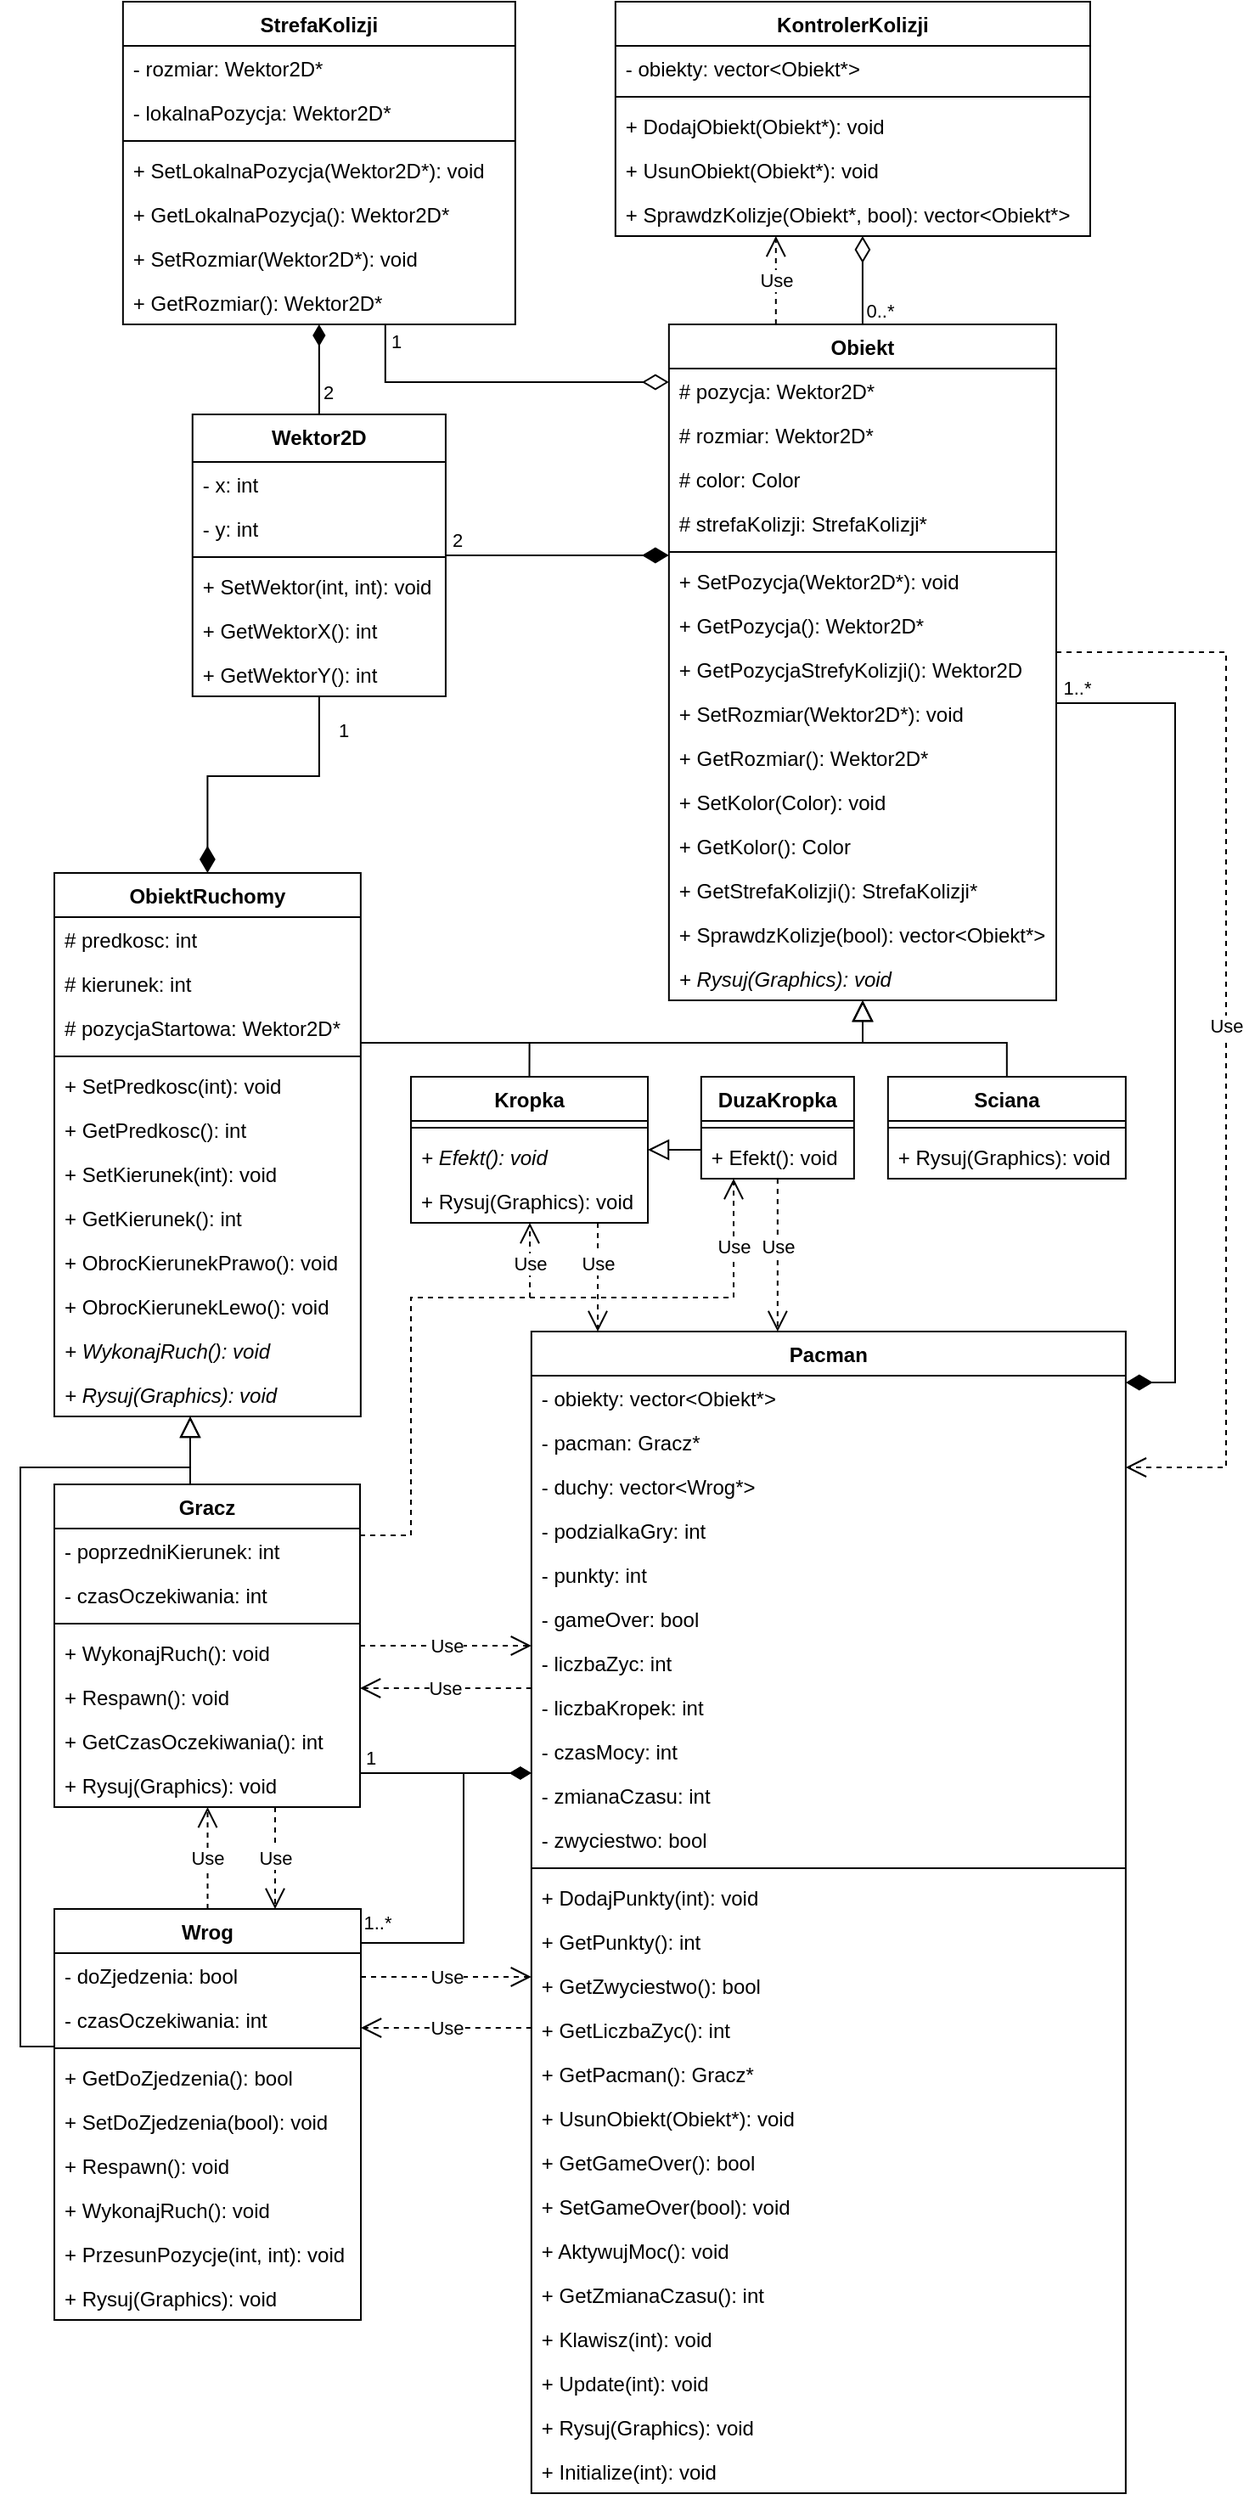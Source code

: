 <mxfile version="18.0.6" type="device" pages="2"><diagram id="C5RBs43oDa-KdzZeNtuy" name="Page-1"><mxGraphModel dx="2866" dy="2667" grid="1" gridSize="10" guides="1" tooltips="1" connect="1" arrows="1" fold="1" page="1" pageScale="1" pageWidth="1169" pageHeight="1654" math="0" shadow="0"><root><mxCell id="WIyWlLk6GJQsqaUBKTNV-0"/><mxCell id="WIyWlLk6GJQsqaUBKTNV-1" parent="WIyWlLk6GJQsqaUBKTNV-0"/><mxCell id="gNX6s_ZiPvmu89t0y0LF-447" style="edgeStyle=orthogonalEdgeStyle;rounded=0;jumpStyle=none;orthogonalLoop=1;jettySize=auto;html=1;endArrow=diamondThin;endFill=1;endSize=10;strokeWidth=1;" parent="WIyWlLk6GJQsqaUBKTNV-1" source="gNX6s_ZiPvmu89t0y0LF-9" target="gNX6s_ZiPvmu89t0y0LF-374" edge="1"><mxGeometry relative="1" as="geometry"/></mxCell><mxCell id="gNX6s_ZiPvmu89t0y0LF-500" value="2" style="edgeLabel;html=1;align=center;verticalAlign=middle;resizable=0;points=[];" parent="gNX6s_ZiPvmu89t0y0LF-447" vertex="1" connectable="0"><mxGeometry x="-0.789" y="2" relative="1" as="geometry"><mxPoint x="7" y="-8" as="offset"/></mxGeometry></mxCell><mxCell id="Hl4ghB3zlnqATzckkS2a-11" style="edgeStyle=orthogonalEdgeStyle;rounded=0;jumpStyle=none;orthogonalLoop=1;jettySize=auto;html=1;endArrow=diamondThin;endFill=1;endSize=13;strokeWidth=1;" parent="WIyWlLk6GJQsqaUBKTNV-1" source="gNX6s_ZiPvmu89t0y0LF-9" target="gNX6s_ZiPvmu89t0y0LF-383" edge="1"><mxGeometry relative="1" as="geometry"/></mxCell><mxCell id="Hl4ghB3zlnqATzckkS2a-12" value="1" style="edgeLabel;html=1;align=center;verticalAlign=middle;resizable=0;points=[];" parent="Hl4ghB3zlnqATzckkS2a-11" vertex="1" connectable="0"><mxGeometry x="-0.585" y="1" relative="1" as="geometry"><mxPoint x="13" y="-15" as="offset"/></mxGeometry></mxCell><mxCell id="gNX6s_ZiPvmu89t0y0LF-9" value="Wektor2D" style="swimlane;fontStyle=1;align=center;verticalAlign=top;childLayout=stackLayout;horizontal=1;startSize=28;horizontalStack=0;resizeParent=1;resizeLast=0;collapsible=1;marginBottom=0;rounded=0;shadow=0;strokeWidth=1;autosize=1;" parent="WIyWlLk6GJQsqaUBKTNV-1" vertex="1"><mxGeometry x="-838.62" y="-1317" width="149.08" height="166" as="geometry"><mxRectangle x="220" y="120" width="160" height="26" as="alternateBounds"/></mxGeometry></mxCell><mxCell id="gNX6s_ZiPvmu89t0y0LF-10" value="- x: int" style="text;align=left;verticalAlign=top;spacingLeft=4;spacingRight=4;overflow=hidden;rotatable=0;points=[[0,0.5],[1,0.5]];portConstraint=eastwest;" parent="gNX6s_ZiPvmu89t0y0LF-9" vertex="1"><mxGeometry y="28" width="149.08" height="26" as="geometry"/></mxCell><mxCell id="gNX6s_ZiPvmu89t0y0LF-11" value="- y: int" style="text;align=left;verticalAlign=top;spacingLeft=4;spacingRight=4;overflow=hidden;rotatable=0;points=[[0,0.5],[1,0.5]];portConstraint=eastwest;rounded=0;shadow=0;html=0;" parent="gNX6s_ZiPvmu89t0y0LF-9" vertex="1"><mxGeometry y="54" width="149.08" height="26" as="geometry"/></mxCell><mxCell id="gNX6s_ZiPvmu89t0y0LF-13" value="" style="line;html=1;strokeWidth=1;align=left;verticalAlign=middle;spacingTop=-1;spacingLeft=3;spacingRight=3;rotatable=0;labelPosition=right;points=[];portConstraint=eastwest;" parent="gNX6s_ZiPvmu89t0y0LF-9" vertex="1"><mxGeometry y="80" width="149.08" height="8" as="geometry"/></mxCell><mxCell id="gNX6s_ZiPvmu89t0y0LF-25" value="+ SetWektor(int, int): void" style="text;align=left;verticalAlign=top;spacingLeft=4;spacingRight=4;overflow=hidden;rotatable=0;points=[[0,0.5],[1,0.5]];portConstraint=eastwest;rounded=0;shadow=0;html=0;" parent="gNX6s_ZiPvmu89t0y0LF-9" vertex="1"><mxGeometry y="88" width="149.08" height="26" as="geometry"/></mxCell><mxCell id="gNX6s_ZiPvmu89t0y0LF-451" value="+ GetWektorX(): int" style="text;align=left;verticalAlign=top;spacingLeft=4;spacingRight=4;overflow=hidden;rotatable=0;points=[[0,0.5],[1,0.5]];portConstraint=eastwest;rounded=0;shadow=0;html=0;" parent="gNX6s_ZiPvmu89t0y0LF-9" vertex="1"><mxGeometry y="114" width="149.08" height="26" as="geometry"/></mxCell><mxCell id="gNX6s_ZiPvmu89t0y0LF-452" value="+ GetWektorY(): int" style="text;align=left;verticalAlign=top;spacingLeft=4;spacingRight=4;overflow=hidden;rotatable=0;points=[[0,0.5],[1,0.5]];portConstraint=eastwest;rounded=0;shadow=0;html=0;" parent="gNX6s_ZiPvmu89t0y0LF-9" vertex="1"><mxGeometry y="140" width="149.08" height="26" as="geometry"/></mxCell><mxCell id="gNX6s_ZiPvmu89t0y0LF-17" style="edgeStyle=orthogonalEdgeStyle;rounded=0;orthogonalLoop=1;jettySize=auto;html=1;endArrow=diamondThin;endFill=1;endSize=13;" parent="WIyWlLk6GJQsqaUBKTNV-1" source="gNX6s_ZiPvmu89t0y0LF-9" target="gNX6s_ZiPvmu89t0y0LF-43" edge="1"><mxGeometry relative="1" as="geometry"><Array as="points"><mxPoint x="-590" y="-1234"/><mxPoint x="-590" y="-1234"/></Array></mxGeometry></mxCell><mxCell id="gNX6s_ZiPvmu89t0y0LF-141" value="2&lt;br&gt;" style="edgeLabel;html=1;align=center;verticalAlign=middle;resizable=0;points=[];" parent="gNX6s_ZiPvmu89t0y0LF-17" vertex="1" connectable="0"><mxGeometry x="-0.83" relative="1" as="geometry"><mxPoint x="-5" y="-9" as="offset"/></mxGeometry></mxCell><mxCell id="gNX6s_ZiPvmu89t0y0LF-194" style="edgeStyle=orthogonalEdgeStyle;rounded=0;jumpStyle=none;orthogonalLoop=1;jettySize=auto;html=1;endArrow=block;endFill=0;endSize=10;strokeWidth=1;exitX=0.5;exitY=0;exitDx=0;exitDy=0;" parent="WIyWlLk6GJQsqaUBKTNV-1" source="gNX6s_ZiPvmu89t0y0LF-30" target="gNX6s_ZiPvmu89t0y0LF-43" edge="1"><mxGeometry relative="1" as="geometry"><Array as="points"><mxPoint x="-640" y="-947"/><mxPoint x="-444" y="-947"/></Array></mxGeometry></mxCell><mxCell id="gNX6s_ZiPvmu89t0y0LF-30" value="Kropka" style="swimlane;fontStyle=1;align=center;verticalAlign=top;childLayout=stackLayout;horizontal=1;startSize=26;horizontalStack=0;resizeParent=1;resizeParentMax=0;resizeLast=0;collapsible=1;marginBottom=0;" parent="WIyWlLk6GJQsqaUBKTNV-1" vertex="1"><mxGeometry x="-710" y="-927" width="139.5" height="86" as="geometry"/></mxCell><mxCell id="gNX6s_ZiPvmu89t0y0LF-32" value="" style="line;strokeWidth=1;fillColor=none;align=left;verticalAlign=middle;spacingTop=-1;spacingLeft=3;spacingRight=3;rotatable=0;labelPosition=right;points=[];portConstraint=eastwest;" parent="gNX6s_ZiPvmu89t0y0LF-30" vertex="1"><mxGeometry y="26" width="139.5" height="8" as="geometry"/></mxCell><mxCell id="gNX6s_ZiPvmu89t0y0LF-471" value="+ Efekt(): void" style="text;align=left;verticalAlign=top;spacingLeft=4;spacingRight=4;overflow=hidden;rotatable=0;points=[[0,0.5],[1,0.5]];portConstraint=eastwest;fontStyle=2" parent="gNX6s_ZiPvmu89t0y0LF-30" vertex="1"><mxGeometry y="34" width="139.5" height="26" as="geometry"/></mxCell><mxCell id="gNX6s_ZiPvmu89t0y0LF-470" value="+ Rysuj(Graphics): void" style="text;align=left;verticalAlign=top;spacingLeft=4;spacingRight=4;overflow=hidden;rotatable=0;points=[[0,0.5],[1,0.5]];portConstraint=eastwest;" parent="gNX6s_ZiPvmu89t0y0LF-30" vertex="1"><mxGeometry y="60" width="139.5" height="26" as="geometry"/></mxCell><mxCell id="gNX6s_ZiPvmu89t0y0LF-434" style="edgeStyle=orthogonalEdgeStyle;rounded=0;jumpStyle=none;orthogonalLoop=1;jettySize=auto;html=1;endArrow=diamondThin;endFill=0;endSize=13;strokeWidth=1;" parent="WIyWlLk6GJQsqaUBKTNV-1" source="gNX6s_ZiPvmu89t0y0LF-43" target="gNX6s_ZiPvmu89t0y0LF-418" edge="1"><mxGeometry relative="1" as="geometry"><Array as="points"><mxPoint x="-439.08" y="-1366"/><mxPoint x="-439.08" y="-1366"/></Array></mxGeometry></mxCell><mxCell id="gNX6s_ZiPvmu89t0y0LF-502" value="0..*" style="edgeLabel;html=1;align=center;verticalAlign=middle;resizable=0;points=[];" parent="gNX6s_ZiPvmu89t0y0LF-434" vertex="1" connectable="0"><mxGeometry x="-0.669" y="-2" relative="1" as="geometry"><mxPoint x="8" as="offset"/></mxGeometry></mxCell><mxCell id="Hl4ghB3zlnqATzckkS2a-0" style="edgeStyle=orthogonalEdgeStyle;rounded=0;jumpStyle=none;orthogonalLoop=1;jettySize=auto;html=1;endArrow=diamondThin;endFill=1;endSize=13;strokeWidth=1;" parent="WIyWlLk6GJQsqaUBKTNV-1" source="gNX6s_ZiPvmu89t0y0LF-43" target="gNX6s_ZiPvmu89t0y0LF-112" edge="1"><mxGeometry relative="1" as="geometry"><Array as="points"><mxPoint x="-260" y="-1147"/><mxPoint x="-260" y="-747"/></Array></mxGeometry></mxCell><mxCell id="Hl4ghB3zlnqATzckkS2a-1" value="1..*" style="edgeLabel;html=1;align=center;verticalAlign=middle;resizable=0;points=[];" parent="Hl4ghB3zlnqATzckkS2a-0" vertex="1" connectable="0"><mxGeometry x="-0.952" y="2" relative="1" as="geometry"><mxPoint y="-7" as="offset"/></mxGeometry></mxCell><mxCell id="gNX6s_ZiPvmu89t0y0LF-43" value="Obiekt" style="swimlane;fontStyle=1;align=center;verticalAlign=top;childLayout=stackLayout;horizontal=1;startSize=26;horizontalStack=0;resizeParent=1;resizeParentMax=0;resizeLast=0;collapsible=1;marginBottom=0;" parent="WIyWlLk6GJQsqaUBKTNV-1" vertex="1"><mxGeometry x="-558.08" y="-1370" width="228.08" height="398" as="geometry"/></mxCell><mxCell id="gNX6s_ZiPvmu89t0y0LF-44" value="# pozycja: Wektor2D*" style="text;strokeColor=none;fillColor=none;align=left;verticalAlign=top;spacingLeft=4;spacingRight=4;overflow=hidden;rotatable=0;points=[[0,0.5],[1,0.5]];portConstraint=eastwest;" parent="gNX6s_ZiPvmu89t0y0LF-43" vertex="1"><mxGeometry y="26" width="228.08" height="26" as="geometry"/></mxCell><mxCell id="gNX6s_ZiPvmu89t0y0LF-454" value="# rozmiar: Wektor2D*" style="text;strokeColor=none;fillColor=none;align=left;verticalAlign=top;spacingLeft=4;spacingRight=4;overflow=hidden;rotatable=0;points=[[0,0.5],[1,0.5]];portConstraint=eastwest;" parent="gNX6s_ZiPvmu89t0y0LF-43" vertex="1"><mxGeometry y="52" width="228.08" height="26" as="geometry"/></mxCell><mxCell id="zkfFHV4jXpPFQw0GAbJ--1" value="# color: Color" style="text;align=left;verticalAlign=top;spacingLeft=4;spacingRight=4;overflow=hidden;rotatable=0;points=[[0,0.5],[1,0.5]];portConstraint=eastwest;" parent="gNX6s_ZiPvmu89t0y0LF-43" vertex="1"><mxGeometry y="78" width="228.08" height="26" as="geometry"/></mxCell><mxCell id="gNX6s_ZiPvmu89t0y0LF-453" value="# strefaKolizji: StrefaKolizji*" style="text;strokeColor=none;fillColor=none;align=left;verticalAlign=top;spacingLeft=4;spacingRight=4;overflow=hidden;rotatable=0;points=[[0,0.5],[1,0.5]];portConstraint=eastwest;" parent="gNX6s_ZiPvmu89t0y0LF-43" vertex="1"><mxGeometry y="104" width="228.08" height="26" as="geometry"/></mxCell><mxCell id="gNX6s_ZiPvmu89t0y0LF-45" value="" style="line;strokeWidth=1;fillColor=none;align=left;verticalAlign=middle;spacingTop=-1;spacingLeft=3;spacingRight=3;rotatable=0;labelPosition=right;points=[];portConstraint=eastwest;" parent="gNX6s_ZiPvmu89t0y0LF-43" vertex="1"><mxGeometry y="130" width="228.08" height="8" as="geometry"/></mxCell><mxCell id="gNX6s_ZiPvmu89t0y0LF-455" value="+ SetPozycja(Wektor2D*): void" style="text;align=left;verticalAlign=top;spacingLeft=4;spacingRight=4;overflow=hidden;rotatable=0;points=[[0,0.5],[1,0.5]];portConstraint=eastwest;" parent="gNX6s_ZiPvmu89t0y0LF-43" vertex="1"><mxGeometry y="138" width="228.08" height="26" as="geometry"/></mxCell><mxCell id="gNX6s_ZiPvmu89t0y0LF-456" value="+ GetPozycja(): Wektor2D*" style="text;align=left;verticalAlign=top;spacingLeft=4;spacingRight=4;overflow=hidden;rotatable=0;points=[[0,0.5],[1,0.5]];portConstraint=eastwest;" parent="gNX6s_ZiPvmu89t0y0LF-43" vertex="1"><mxGeometry y="164" width="228.08" height="26" as="geometry"/></mxCell><mxCell id="Hl4ghB3zlnqATzckkS2a-6" value="+ GetPozycjaStrefyKolizji(): Wektor2D" style="text;align=left;verticalAlign=top;spacingLeft=4;spacingRight=4;overflow=hidden;rotatable=0;points=[[0,0.5],[1,0.5]];portConstraint=eastwest;" parent="gNX6s_ZiPvmu89t0y0LF-43" vertex="1"><mxGeometry y="190" width="228.08" height="26" as="geometry"/></mxCell><mxCell id="gNX6s_ZiPvmu89t0y0LF-380" value="+ SetRozmiar(Wektor2D*): void" style="text;align=left;verticalAlign=top;spacingLeft=4;spacingRight=4;overflow=hidden;rotatable=0;points=[[0,0.5],[1,0.5]];portConstraint=eastwest;" parent="gNX6s_ZiPvmu89t0y0LF-43" vertex="1"><mxGeometry y="216" width="228.08" height="26" as="geometry"/></mxCell><mxCell id="gNX6s_ZiPvmu89t0y0LF-381" value="+ GetRozmiar(): Wektor2D*" style="text;align=left;verticalAlign=top;spacingLeft=4;spacingRight=4;overflow=hidden;rotatable=0;points=[[0,0.5],[1,0.5]];portConstraint=eastwest;" parent="gNX6s_ZiPvmu89t0y0LF-43" vertex="1"><mxGeometry y="242" width="228.08" height="26" as="geometry"/></mxCell><mxCell id="gNX6s_ZiPvmu89t0y0LF-468" value="+ SetKolor(Color): void" style="text;align=left;verticalAlign=top;spacingLeft=4;spacingRight=4;overflow=hidden;rotatable=0;points=[[0,0.5],[1,0.5]];portConstraint=eastwest;" parent="gNX6s_ZiPvmu89t0y0LF-43" vertex="1"><mxGeometry y="268" width="228.08" height="26" as="geometry"/></mxCell><mxCell id="gNX6s_ZiPvmu89t0y0LF-469" value="+ GetKolor(): Color" style="text;align=left;verticalAlign=top;spacingLeft=4;spacingRight=4;overflow=hidden;rotatable=0;points=[[0,0.5],[1,0.5]];portConstraint=eastwest;" parent="gNX6s_ZiPvmu89t0y0LF-43" vertex="1"><mxGeometry y="294" width="228.08" height="26" as="geometry"/></mxCell><mxCell id="Hl4ghB3zlnqATzckkS2a-7" value="+ GetStrefaKolizji(): StrefaKolizji*" style="text;align=left;verticalAlign=top;spacingLeft=4;spacingRight=4;overflow=hidden;rotatable=0;points=[[0,0.5],[1,0.5]];portConstraint=eastwest;" parent="gNX6s_ZiPvmu89t0y0LF-43" vertex="1"><mxGeometry y="320" width="228.08" height="26" as="geometry"/></mxCell><mxCell id="Hl4ghB3zlnqATzckkS2a-8" value="+ SprawdzKolizje(bool): vector&lt;Obiekt*&gt;" style="text;align=left;verticalAlign=top;spacingLeft=4;spacingRight=4;overflow=hidden;rotatable=0;points=[[0,0.5],[1,0.5]];portConstraint=eastwest;" parent="gNX6s_ZiPvmu89t0y0LF-43" vertex="1"><mxGeometry y="346" width="228.08" height="26" as="geometry"/></mxCell><mxCell id="gNX6s_ZiPvmu89t0y0LF-457" value="+ Rysuj(Graphics): void" style="text;align=left;verticalAlign=top;spacingLeft=4;spacingRight=4;overflow=hidden;rotatable=0;points=[[0,0.5],[1,0.5]];portConstraint=eastwest;fontStyle=2" parent="gNX6s_ZiPvmu89t0y0LF-43" vertex="1"><mxGeometry y="372" width="228.08" height="26" as="geometry"/></mxCell><mxCell id="gNX6s_ZiPvmu89t0y0LF-56" style="edgeStyle=orthogonalEdgeStyle;rounded=0;orthogonalLoop=1;jettySize=auto;html=1;endArrow=block;endFill=0;endSize=10;strokeWidth=1;exitX=0.5;exitY=0;exitDx=0;exitDy=0;" parent="WIyWlLk6GJQsqaUBKTNV-1" source="gNX6s_ZiPvmu89t0y0LF-50" target="gNX6s_ZiPvmu89t0y0LF-43" edge="1"><mxGeometry relative="1" as="geometry"><Array as="points"><mxPoint x="-359" y="-947"/><mxPoint x="-444" y="-947"/></Array></mxGeometry></mxCell><mxCell id="gNX6s_ZiPvmu89t0y0LF-50" value="Sciana" style="swimlane;fontStyle=1;align=center;verticalAlign=top;childLayout=stackLayout;horizontal=1;startSize=26;horizontalStack=0;resizeParent=1;resizeParentMax=0;resizeLast=0;collapsible=1;marginBottom=0;" parent="WIyWlLk6GJQsqaUBKTNV-1" vertex="1"><mxGeometry x="-429.08" y="-927" width="140" height="60" as="geometry"/></mxCell><mxCell id="gNX6s_ZiPvmu89t0y0LF-52" value="" style="line;strokeWidth=1;fillColor=none;align=left;verticalAlign=middle;spacingTop=-1;spacingLeft=3;spacingRight=3;rotatable=0;labelPosition=right;points=[];portConstraint=eastwest;" parent="gNX6s_ZiPvmu89t0y0LF-50" vertex="1"><mxGeometry y="26" width="140" height="8" as="geometry"/></mxCell><mxCell id="gNX6s_ZiPvmu89t0y0LF-60" value="+ Rysuj(Graphics): void" style="text;align=left;verticalAlign=top;spacingLeft=4;spacingRight=4;overflow=hidden;rotatable=0;points=[[0,0.5],[1,0.5]];portConstraint=eastwest;" parent="gNX6s_ZiPvmu89t0y0LF-50" vertex="1"><mxGeometry y="34" width="140" height="26" as="geometry"/></mxCell><mxCell id="gNX6s_ZiPvmu89t0y0LF-112" value="Pacman" style="swimlane;fontStyle=1;align=center;verticalAlign=top;childLayout=stackLayout;horizontal=1;startSize=26;horizontalStack=0;resizeParent=1;resizeParentMax=0;resizeLast=0;collapsible=1;marginBottom=0;" parent="WIyWlLk6GJQsqaUBKTNV-1" vertex="1"><mxGeometry x="-639.08" y="-777" width="350" height="684" as="geometry"/></mxCell><mxCell id="gNX6s_ZiPvmu89t0y0LF-120" value="- obiekty: vector&lt;Obiekt*&gt;" style="text;strokeColor=none;fillColor=none;align=left;verticalAlign=top;spacingLeft=4;spacingRight=4;overflow=hidden;rotatable=0;points=[[0,0.5],[1,0.5]];portConstraint=eastwest;" parent="gNX6s_ZiPvmu89t0y0LF-112" vertex="1"><mxGeometry y="26" width="350" height="26" as="geometry"/></mxCell><mxCell id="gNX6s_ZiPvmu89t0y0LF-113" value="- pacman: Gracz*" style="text;strokeColor=none;fillColor=none;align=left;verticalAlign=top;spacingLeft=4;spacingRight=4;overflow=hidden;rotatable=0;points=[[0,0.5],[1,0.5]];portConstraint=eastwest;" parent="gNX6s_ZiPvmu89t0y0LF-112" vertex="1"><mxGeometry y="52" width="350" height="26" as="geometry"/></mxCell><mxCell id="gNX6s_ZiPvmu89t0y0LF-119" value="- duchy: vector&lt;Wrog*&gt;" style="text;strokeColor=none;fillColor=none;align=left;verticalAlign=top;spacingLeft=4;spacingRight=4;overflow=hidden;rotatable=0;points=[[0,0.5],[1,0.5]];portConstraint=eastwest;" parent="gNX6s_ZiPvmu89t0y0LF-112" vertex="1"><mxGeometry y="78" width="350" height="26" as="geometry"/></mxCell><mxCell id="gNX6s_ZiPvmu89t0y0LF-200" value="- podzialkaGry: int" style="text;strokeColor=none;fillColor=none;align=left;verticalAlign=top;spacingLeft=4;spacingRight=4;overflow=hidden;rotatable=0;points=[[0,0.5],[1,0.5]];portConstraint=eastwest;" parent="gNX6s_ZiPvmu89t0y0LF-112" vertex="1"><mxGeometry y="104" width="350" height="26" as="geometry"/></mxCell><mxCell id="gNX6s_ZiPvmu89t0y0LF-121" value="- punkty: int" style="text;strokeColor=none;fillColor=none;align=left;verticalAlign=top;spacingLeft=4;spacingRight=4;overflow=hidden;rotatable=0;points=[[0,0.5],[1,0.5]];portConstraint=eastwest;" parent="gNX6s_ZiPvmu89t0y0LF-112" vertex="1"><mxGeometry y="130" width="350" height="26" as="geometry"/></mxCell><mxCell id="gNX6s_ZiPvmu89t0y0LF-134" value="- gameOver: bool" style="text;strokeColor=none;fillColor=none;align=left;verticalAlign=top;spacingLeft=4;spacingRight=4;overflow=hidden;rotatable=0;points=[[0,0.5],[1,0.5]];portConstraint=eastwest;" parent="gNX6s_ZiPvmu89t0y0LF-112" vertex="1"><mxGeometry y="156" width="350" height="26" as="geometry"/></mxCell><mxCell id="gNX6s_ZiPvmu89t0y0LF-203" value="- liczbaZyc: int" style="text;strokeColor=none;fillColor=none;align=left;verticalAlign=top;spacingLeft=4;spacingRight=4;overflow=hidden;rotatable=0;points=[[0,0.5],[1,0.5]];portConstraint=eastwest;" parent="gNX6s_ZiPvmu89t0y0LF-112" vertex="1"><mxGeometry y="182" width="350" height="26" as="geometry"/></mxCell><mxCell id="Hl4ghB3zlnqATzckkS2a-15" value="- liczbaKropek: int" style="text;strokeColor=none;fillColor=none;align=left;verticalAlign=top;spacingLeft=4;spacingRight=4;overflow=hidden;rotatable=0;points=[[0,0.5],[1,0.5]];portConstraint=eastwest;" parent="gNX6s_ZiPvmu89t0y0LF-112" vertex="1"><mxGeometry y="208" width="350" height="26" as="geometry"/></mxCell><mxCell id="gNX6s_ZiPvmu89t0y0LF-483" value="- czasMocy: int" style="text;strokeColor=none;fillColor=none;align=left;verticalAlign=top;spacingLeft=4;spacingRight=4;overflow=hidden;rotatable=0;points=[[0,0.5],[1,0.5]];portConstraint=eastwest;" parent="gNX6s_ZiPvmu89t0y0LF-112" vertex="1"><mxGeometry y="234" width="350" height="26" as="geometry"/></mxCell><mxCell id="Hl4ghB3zlnqATzckkS2a-16" value="- zmianaCzasu: int" style="text;strokeColor=none;fillColor=none;align=left;verticalAlign=top;spacingLeft=4;spacingRight=4;overflow=hidden;rotatable=0;points=[[0,0.5],[1,0.5]];portConstraint=eastwest;" parent="gNX6s_ZiPvmu89t0y0LF-112" vertex="1"><mxGeometry y="260" width="350" height="26" as="geometry"/></mxCell><mxCell id="Hl4ghB3zlnqATzckkS2a-17" value="- zwyciestwo: bool" style="text;strokeColor=none;fillColor=none;align=left;verticalAlign=top;spacingLeft=4;spacingRight=4;overflow=hidden;rotatable=0;points=[[0,0.5],[1,0.5]];portConstraint=eastwest;" parent="gNX6s_ZiPvmu89t0y0LF-112" vertex="1"><mxGeometry y="286" width="350" height="26" as="geometry"/></mxCell><mxCell id="gNX6s_ZiPvmu89t0y0LF-114" value="" style="line;strokeWidth=1;fillColor=none;align=left;verticalAlign=middle;spacingTop=-1;spacingLeft=3;spacingRight=3;rotatable=0;labelPosition=right;points=[];portConstraint=eastwest;" parent="gNX6s_ZiPvmu89t0y0LF-112" vertex="1"><mxGeometry y="312" width="350" height="8" as="geometry"/></mxCell><mxCell id="Hl4ghB3zlnqATzckkS2a-18" value="+ DodajPunkty(int): void" style="text;strokeColor=none;fillColor=none;align=left;verticalAlign=top;spacingLeft=4;spacingRight=4;overflow=hidden;rotatable=0;points=[[0,0.5],[1,0.5]];portConstraint=eastwest;" parent="gNX6s_ZiPvmu89t0y0LF-112" vertex="1"><mxGeometry y="320" width="350" height="26" as="geometry"/></mxCell><mxCell id="gNX6s_ZiPvmu89t0y0LF-137" value="+ GetPunkty(): int" style="text;strokeColor=none;fillColor=none;align=left;verticalAlign=top;spacingLeft=4;spacingRight=4;overflow=hidden;rotatable=0;points=[[0,0.5],[1,0.5]];portConstraint=eastwest;" parent="gNX6s_ZiPvmu89t0y0LF-112" vertex="1"><mxGeometry y="346" width="350" height="26" as="geometry"/></mxCell><mxCell id="Hl4ghB3zlnqATzckkS2a-19" value="+ GetZwyciestwo(): bool" style="text;strokeColor=none;fillColor=none;align=left;verticalAlign=top;spacingLeft=4;spacingRight=4;overflow=hidden;rotatable=0;points=[[0,0.5],[1,0.5]];portConstraint=eastwest;" parent="gNX6s_ZiPvmu89t0y0LF-112" vertex="1"><mxGeometry y="372" width="350" height="26" as="geometry"/></mxCell><mxCell id="Hl4ghB3zlnqATzckkS2a-20" value="+ GetLiczbaZyc(): int" style="text;strokeColor=none;fillColor=none;align=left;verticalAlign=top;spacingLeft=4;spacingRight=4;overflow=hidden;rotatable=0;points=[[0,0.5],[1,0.5]];portConstraint=eastwest;" parent="gNX6s_ZiPvmu89t0y0LF-112" vertex="1"><mxGeometry y="398" width="350" height="26" as="geometry"/></mxCell><mxCell id="gNX6s_ZiPvmu89t0y0LF-508" value="+ GetPacman(): Gracz*" style="text;strokeColor=none;fillColor=none;align=left;verticalAlign=top;spacingLeft=4;spacingRight=4;overflow=hidden;rotatable=0;points=[[0,0.5],[1,0.5]];portConstraint=eastwest;" parent="gNX6s_ZiPvmu89t0y0LF-112" vertex="1"><mxGeometry y="424" width="350" height="26" as="geometry"/></mxCell><mxCell id="Hl4ghB3zlnqATzckkS2a-21" value="+ UsunObiekt(Obiekt*): void" style="text;strokeColor=none;fillColor=none;align=left;verticalAlign=top;spacingLeft=4;spacingRight=4;overflow=hidden;rotatable=0;points=[[0,0.5],[1,0.5]];portConstraint=eastwest;" parent="gNX6s_ZiPvmu89t0y0LF-112" vertex="1"><mxGeometry y="450" width="350" height="26" as="geometry"/></mxCell><mxCell id="gNX6s_ZiPvmu89t0y0LF-138" value="+ GetGameOver(): bool" style="text;strokeColor=none;fillColor=none;align=left;verticalAlign=top;spacingLeft=4;spacingRight=4;overflow=hidden;rotatable=0;points=[[0,0.5],[1,0.5]];portConstraint=eastwest;" parent="gNX6s_ZiPvmu89t0y0LF-112" vertex="1"><mxGeometry y="476" width="350" height="26" as="geometry"/></mxCell><mxCell id="Hl4ghB3zlnqATzckkS2a-22" value="+ SetGameOver(bool): void" style="text;strokeColor=none;fillColor=none;align=left;verticalAlign=top;spacingLeft=4;spacingRight=4;overflow=hidden;rotatable=0;points=[[0,0.5],[1,0.5]];portConstraint=eastwest;" parent="gNX6s_ZiPvmu89t0y0LF-112" vertex="1"><mxGeometry y="502" width="350" height="26" as="geometry"/></mxCell><mxCell id="Hl4ghB3zlnqATzckkS2a-23" value="+ AktywujMoc(): void" style="text;strokeColor=none;fillColor=none;align=left;verticalAlign=top;spacingLeft=4;spacingRight=4;overflow=hidden;rotatable=0;points=[[0,0.5],[1,0.5]];portConstraint=eastwest;" parent="gNX6s_ZiPvmu89t0y0LF-112" vertex="1"><mxGeometry y="528" width="350" height="26" as="geometry"/></mxCell><mxCell id="Hl4ghB3zlnqATzckkS2a-24" value="+ GetZmianaCzasu(): int" style="text;strokeColor=none;fillColor=none;align=left;verticalAlign=top;spacingLeft=4;spacingRight=4;overflow=hidden;rotatable=0;points=[[0,0.5],[1,0.5]];portConstraint=eastwest;" parent="gNX6s_ZiPvmu89t0y0LF-112" vertex="1"><mxGeometry y="554" width="350" height="26" as="geometry"/></mxCell><mxCell id="gNX6s_ZiPvmu89t0y0LF-205" value="+ Klawisz(int): void" style="text;strokeColor=none;fillColor=none;align=left;verticalAlign=top;spacingLeft=4;spacingRight=4;overflow=hidden;rotatable=0;points=[[0,0.5],[1,0.5]];portConstraint=eastwest;" parent="gNX6s_ZiPvmu89t0y0LF-112" vertex="1"><mxGeometry y="580" width="350" height="26" as="geometry"/></mxCell><mxCell id="gNX6s_ZiPvmu89t0y0LF-136" value="+ Update(int): void" style="text;strokeColor=none;fillColor=none;align=left;verticalAlign=top;spacingLeft=4;spacingRight=4;overflow=hidden;rotatable=0;points=[[0,0.5],[1,0.5]];portConstraint=eastwest;" parent="gNX6s_ZiPvmu89t0y0LF-112" vertex="1"><mxGeometry y="606" width="350" height="26" as="geometry"/></mxCell><mxCell id="gNX6s_ZiPvmu89t0y0LF-131" value="+ Rysuj(Graphics): void" style="text;strokeColor=none;fillColor=none;align=left;verticalAlign=top;spacingLeft=4;spacingRight=4;overflow=hidden;rotatable=0;points=[[0,0.5],[1,0.5]];portConstraint=eastwest;" parent="gNX6s_ZiPvmu89t0y0LF-112" vertex="1"><mxGeometry y="632" width="350" height="26" as="geometry"/></mxCell><mxCell id="Hl4ghB3zlnqATzckkS2a-25" value="+ Initialize(int): void" style="text;strokeColor=none;fillColor=none;align=left;verticalAlign=top;spacingLeft=4;spacingRight=4;overflow=hidden;rotatable=0;points=[[0,0.5],[1,0.5]];portConstraint=eastwest;" parent="gNX6s_ZiPvmu89t0y0LF-112" vertex="1"><mxGeometry y="658" width="350" height="26" as="geometry"/></mxCell><mxCell id="gNX6s_ZiPvmu89t0y0LF-402" style="edgeStyle=orthogonalEdgeStyle;rounded=0;jumpStyle=none;orthogonalLoop=1;jettySize=auto;html=1;endArrow=block;endFill=0;endSize=10;strokeWidth=1;" parent="WIyWlLk6GJQsqaUBKTNV-1" source="gNX6s_ZiPvmu89t0y0LF-360" target="gNX6s_ZiPvmu89t0y0LF-30" edge="1"><mxGeometry relative="1" as="geometry"><Array as="points"><mxPoint x="-550" y="-884"/><mxPoint x="-550" y="-884"/></Array></mxGeometry></mxCell><mxCell id="gNX6s_ZiPvmu89t0y0LF-360" value="DuzaKropka" style="swimlane;fontStyle=1;align=center;verticalAlign=top;childLayout=stackLayout;horizontal=1;startSize=26;horizontalStack=0;resizeParent=1;resizeParentMax=0;resizeLast=0;collapsible=1;marginBottom=0;" parent="WIyWlLk6GJQsqaUBKTNV-1" vertex="1"><mxGeometry x="-539.08" y="-927" width="90" height="60" as="geometry"/></mxCell><mxCell id="gNX6s_ZiPvmu89t0y0LF-364" value="" style="line;strokeWidth=1;fillColor=none;align=left;verticalAlign=middle;spacingTop=-1;spacingLeft=3;spacingRight=3;rotatable=0;labelPosition=right;points=[];portConstraint=eastwest;" parent="gNX6s_ZiPvmu89t0y0LF-360" vertex="1"><mxGeometry y="26" width="90" height="8" as="geometry"/></mxCell><mxCell id="gNX6s_ZiPvmu89t0y0LF-365" value="+ Efekt(): void" style="text;strokeColor=none;fillColor=none;align=left;verticalAlign=top;spacingLeft=4;spacingRight=4;overflow=hidden;rotatable=0;points=[[0,0.5],[1,0.5]];portConstraint=eastwest;" parent="gNX6s_ZiPvmu89t0y0LF-360" vertex="1"><mxGeometry y="34" width="90" height="26" as="geometry"/></mxCell><mxCell id="gNX6s_ZiPvmu89t0y0LF-410" style="edgeStyle=orthogonalEdgeStyle;rounded=0;jumpStyle=none;orthogonalLoop=1;jettySize=auto;html=1;endArrow=diamondThin;endFill=0;endSize=13;strokeWidth=1;" parent="WIyWlLk6GJQsqaUBKTNV-1" source="gNX6s_ZiPvmu89t0y0LF-374" target="gNX6s_ZiPvmu89t0y0LF-43" edge="1"><mxGeometry relative="1" as="geometry"><Array as="points"><mxPoint x="-725.08" y="-1336"/></Array></mxGeometry></mxCell><mxCell id="gNX6s_ZiPvmu89t0y0LF-501" value="1" style="edgeLabel;html=1;align=center;verticalAlign=middle;resizable=0;points=[];" parent="gNX6s_ZiPvmu89t0y0LF-410" vertex="1" connectable="0"><mxGeometry x="-0.944" y="1" relative="1" as="geometry"><mxPoint x="5" y="4" as="offset"/></mxGeometry></mxCell><mxCell id="gNX6s_ZiPvmu89t0y0LF-374" value="StrefaKolizji" style="swimlane;fontStyle=1;align=center;verticalAlign=top;childLayout=stackLayout;horizontal=1;startSize=26;horizontalStack=0;resizeParent=1;resizeParentMax=0;resizeLast=0;collapsible=1;marginBottom=0;" parent="WIyWlLk6GJQsqaUBKTNV-1" vertex="1"><mxGeometry x="-879.58" y="-1560" width="231" height="190" as="geometry"/></mxCell><mxCell id="gNX6s_ZiPvmu89t0y0LF-376" value="- rozmiar: Wektor2D*" style="text;strokeColor=none;fillColor=none;align=left;verticalAlign=top;spacingLeft=4;spacingRight=4;overflow=hidden;rotatable=0;points=[[0,0.5],[1,0.5]];portConstraint=eastwest;" parent="gNX6s_ZiPvmu89t0y0LF-374" vertex="1"><mxGeometry y="26" width="231" height="26" as="geometry"/></mxCell><mxCell id="gNX6s_ZiPvmu89t0y0LF-448" value="- lokalnaPozycja: Wektor2D*" style="text;strokeColor=none;fillColor=none;align=left;verticalAlign=top;spacingLeft=4;spacingRight=4;overflow=hidden;rotatable=0;points=[[0,0.5],[1,0.5]];portConstraint=eastwest;" parent="gNX6s_ZiPvmu89t0y0LF-374" vertex="1"><mxGeometry y="52" width="231" height="26" as="geometry"/></mxCell><mxCell id="gNX6s_ZiPvmu89t0y0LF-378" value="" style="line;strokeWidth=1;fillColor=none;align=left;verticalAlign=middle;spacingTop=-1;spacingLeft=3;spacingRight=3;rotatable=0;labelPosition=right;points=[];portConstraint=eastwest;" parent="gNX6s_ZiPvmu89t0y0LF-374" vertex="1"><mxGeometry y="78" width="231" height="8" as="geometry"/></mxCell><mxCell id="gNX6s_ZiPvmu89t0y0LF-449" value="+ SetLokalnaPozycja(Wektor2D*): void" style="text;align=left;verticalAlign=top;spacingLeft=4;spacingRight=4;overflow=hidden;rotatable=0;points=[[0,0.5],[1,0.5]];portConstraint=eastwest;" parent="gNX6s_ZiPvmu89t0y0LF-374" vertex="1"><mxGeometry y="86" width="231" height="26" as="geometry"/></mxCell><mxCell id="gNX6s_ZiPvmu89t0y0LF-450" value="+ GetLokalnaPozycja(): Wektor2D*" style="text;align=left;verticalAlign=top;spacingLeft=4;spacingRight=4;overflow=hidden;rotatable=0;points=[[0,0.5],[1,0.5]];portConstraint=eastwest;" parent="gNX6s_ZiPvmu89t0y0LF-374" vertex="1"><mxGeometry y="112" width="231" height="26" as="geometry"/></mxCell><mxCell id="Hl4ghB3zlnqATzckkS2a-27" value="+ SetRozmiar(Wektor2D*): void" style="text;align=left;verticalAlign=top;spacingLeft=4;spacingRight=4;overflow=hidden;rotatable=0;points=[[0,0.5],[1,0.5]];portConstraint=eastwest;" parent="gNX6s_ZiPvmu89t0y0LF-374" vertex="1"><mxGeometry y="138" width="231" height="26" as="geometry"/></mxCell><mxCell id="Hl4ghB3zlnqATzckkS2a-28" value="+ GetRozmiar(): Wektor2D*" style="text;align=left;verticalAlign=top;spacingLeft=4;spacingRight=4;overflow=hidden;rotatable=0;points=[[0,0.5],[1,0.5]];portConstraint=eastwest;" parent="gNX6s_ZiPvmu89t0y0LF-374" vertex="1"><mxGeometry y="164" width="231" height="26" as="geometry"/></mxCell><mxCell id="gNX6s_ZiPvmu89t0y0LF-389" style="edgeStyle=orthogonalEdgeStyle;rounded=0;jumpStyle=none;orthogonalLoop=1;jettySize=auto;html=1;endArrow=block;endFill=0;endSize=10;strokeWidth=1;" parent="WIyWlLk6GJQsqaUBKTNV-1" source="gNX6s_ZiPvmu89t0y0LF-383" target="gNX6s_ZiPvmu89t0y0LF-43" edge="1"><mxGeometry relative="1" as="geometry"><Array as="points"><mxPoint x="-444" y="-947"/></Array></mxGeometry></mxCell><mxCell id="gNX6s_ZiPvmu89t0y0LF-383" value="ObiektRuchomy" style="swimlane;fontStyle=1;align=center;verticalAlign=top;childLayout=stackLayout;horizontal=1;startSize=26;horizontalStack=0;resizeParent=1;resizeParentMax=0;resizeLast=0;collapsible=1;marginBottom=0;" parent="WIyWlLk6GJQsqaUBKTNV-1" vertex="1"><mxGeometry x="-920" y="-1047" width="180.42" height="320" as="geometry"/></mxCell><mxCell id="gNX6s_ZiPvmu89t0y0LF-384" value="# predkosc: int" style="text;align=left;verticalAlign=top;spacingLeft=4;spacingRight=4;overflow=hidden;rotatable=0;points=[[0,0.5],[1,0.5]];portConstraint=eastwest;" parent="gNX6s_ZiPvmu89t0y0LF-383" vertex="1"><mxGeometry y="26" width="180.42" height="26" as="geometry"/></mxCell><mxCell id="gNX6s_ZiPvmu89t0y0LF-385" value="# kierunek: int" style="text;align=left;verticalAlign=top;spacingLeft=4;spacingRight=4;overflow=hidden;rotatable=0;points=[[0,0.5],[1,0.5]];portConstraint=eastwest;" parent="gNX6s_ZiPvmu89t0y0LF-383" vertex="1"><mxGeometry y="52" width="180.42" height="26" as="geometry"/></mxCell><mxCell id="Hl4ghB3zlnqATzckkS2a-10" value="# pozycjaStartowa: Wektor2D*" style="text;strokeColor=none;fillColor=none;align=left;verticalAlign=top;spacingLeft=4;spacingRight=4;overflow=hidden;rotatable=0;points=[[0,0.5],[1,0.5]];portConstraint=eastwest;" parent="gNX6s_ZiPvmu89t0y0LF-383" vertex="1"><mxGeometry y="78" width="180.42" height="26" as="geometry"/></mxCell><mxCell id="gNX6s_ZiPvmu89t0y0LF-387" value="" style="line;strokeWidth=1;fillColor=none;align=left;verticalAlign=middle;spacingTop=-1;spacingLeft=3;spacingRight=3;rotatable=0;labelPosition=right;points=[];portConstraint=eastwest;" parent="gNX6s_ZiPvmu89t0y0LF-383" vertex="1"><mxGeometry y="104" width="180.42" height="8" as="geometry"/></mxCell><mxCell id="gNX6s_ZiPvmu89t0y0LF-388" value="+ SetPredkosc(int): void" style="text;strokeColor=none;fillColor=none;align=left;verticalAlign=top;spacingLeft=4;spacingRight=4;overflow=hidden;rotatable=0;points=[[0,0.5],[1,0.5]];portConstraint=eastwest;" parent="gNX6s_ZiPvmu89t0y0LF-383" vertex="1"><mxGeometry y="112" width="180.42" height="26" as="geometry"/></mxCell><mxCell id="gNX6s_ZiPvmu89t0y0LF-461" value="+ GetPredkosc(): int" style="text;strokeColor=none;fillColor=none;align=left;verticalAlign=top;spacingLeft=4;spacingRight=4;overflow=hidden;rotatable=0;points=[[0,0.5],[1,0.5]];portConstraint=eastwest;" parent="gNX6s_ZiPvmu89t0y0LF-383" vertex="1"><mxGeometry y="138" width="180.42" height="26" as="geometry"/></mxCell><mxCell id="gNX6s_ZiPvmu89t0y0LF-462" value="+ SetKierunek(int): void" style="text;strokeColor=none;fillColor=none;align=left;verticalAlign=top;spacingLeft=4;spacingRight=4;overflow=hidden;rotatable=0;points=[[0,0.5],[1,0.5]];portConstraint=eastwest;" parent="gNX6s_ZiPvmu89t0y0LF-383" vertex="1"><mxGeometry y="164" width="180.42" height="26" as="geometry"/></mxCell><mxCell id="gNX6s_ZiPvmu89t0y0LF-465" value="+ GetKierunek(): int" style="text;strokeColor=none;fillColor=none;align=left;verticalAlign=top;spacingLeft=4;spacingRight=4;overflow=hidden;rotatable=0;points=[[0,0.5],[1,0.5]];portConstraint=eastwest;" parent="gNX6s_ZiPvmu89t0y0LF-383" vertex="1"><mxGeometry y="190" width="180.42" height="26" as="geometry"/></mxCell><mxCell id="Hl4ghB3zlnqATzckkS2a-13" value="+ ObrocKierunekPrawo(): void" style="text;strokeColor=none;fillColor=none;align=left;verticalAlign=top;spacingLeft=4;spacingRight=4;overflow=hidden;rotatable=0;points=[[0,0.5],[1,0.5]];portConstraint=eastwest;" parent="gNX6s_ZiPvmu89t0y0LF-383" vertex="1"><mxGeometry y="216" width="180.42" height="26" as="geometry"/></mxCell><mxCell id="Hl4ghB3zlnqATzckkS2a-14" value="+ ObrocKierunekLewo(): void" style="text;strokeColor=none;fillColor=none;align=left;verticalAlign=top;spacingLeft=4;spacingRight=4;overflow=hidden;rotatable=0;points=[[0,0.5],[1,0.5]];portConstraint=eastwest;" parent="gNX6s_ZiPvmu89t0y0LF-383" vertex="1"><mxGeometry y="242" width="180.42" height="26" as="geometry"/></mxCell><mxCell id="gNX6s_ZiPvmu89t0y0LF-466" value="+ WykonajRuch(): void" style="text;strokeColor=none;fillColor=none;align=left;verticalAlign=top;spacingLeft=4;spacingRight=4;overflow=hidden;rotatable=0;points=[[0,0.5],[1,0.5]];portConstraint=eastwest;fontStyle=2" parent="gNX6s_ZiPvmu89t0y0LF-383" vertex="1"><mxGeometry y="268" width="180.42" height="26" as="geometry"/></mxCell><mxCell id="gNX6s_ZiPvmu89t0y0LF-467" value="+ Rysuj(Graphics): void" style="text;align=left;verticalAlign=top;spacingLeft=4;spacingRight=4;overflow=hidden;rotatable=0;points=[[0,0.5],[1,0.5]];portConstraint=eastwest;fontStyle=2" parent="gNX6s_ZiPvmu89t0y0LF-383" vertex="1"><mxGeometry y="294" width="180.42" height="26" as="geometry"/></mxCell><mxCell id="gNX6s_ZiPvmu89t0y0LF-404" style="edgeStyle=orthogonalEdgeStyle;rounded=0;jumpStyle=none;orthogonalLoop=1;jettySize=auto;html=1;endArrow=block;endFill=0;endSize=10;strokeWidth=1;" parent="WIyWlLk6GJQsqaUBKTNV-1" source="gNX6s_ZiPvmu89t0y0LF-390" target="gNX6s_ZiPvmu89t0y0LF-383" edge="1"><mxGeometry relative="1" as="geometry"><Array as="points"><mxPoint x="-840" y="-707"/><mxPoint x="-840" y="-707"/></Array></mxGeometry></mxCell><mxCell id="gNX6s_ZiPvmu89t0y0LF-487" style="edgeStyle=orthogonalEdgeStyle;rounded=0;jumpStyle=none;orthogonalLoop=1;jettySize=auto;html=1;endArrow=diamondThin;endFill=1;endSize=10;strokeWidth=1;" parent="WIyWlLk6GJQsqaUBKTNV-1" source="gNX6s_ZiPvmu89t0y0LF-390" target="gNX6s_ZiPvmu89t0y0LF-112" edge="1"><mxGeometry relative="1" as="geometry"><Array as="points"><mxPoint x="-689" y="-517"/><mxPoint x="-689" y="-517"/></Array></mxGeometry></mxCell><mxCell id="gNX6s_ZiPvmu89t0y0LF-506" value="1" style="edgeLabel;html=1;align=center;verticalAlign=middle;resizable=0;points=[];" parent="gNX6s_ZiPvmu89t0y0LF-487" vertex="1" connectable="0"><mxGeometry x="-0.884" y="1" relative="1" as="geometry"><mxPoint y="-8" as="offset"/></mxGeometry></mxCell><mxCell id="gNX6s_ZiPvmu89t0y0LF-390" value="Gracz" style="swimlane;fontStyle=1;align=center;verticalAlign=top;childLayout=stackLayout;horizontal=1;startSize=26;horizontalStack=0;resizeParent=1;resizeParentMax=0;resizeLast=0;collapsible=1;marginBottom=0;" parent="WIyWlLk6GJQsqaUBKTNV-1" vertex="1"><mxGeometry x="-920" y="-687" width="180" height="190" as="geometry"/></mxCell><mxCell id="Hl4ghB3zlnqATzckkS2a-4" value="- poprzedniKierunek: int" style="text;align=left;verticalAlign=top;spacingLeft=4;spacingRight=4;overflow=hidden;rotatable=0;points=[[0,0.5],[1,0.5]];portConstraint=eastwest;" parent="gNX6s_ZiPvmu89t0y0LF-390" vertex="1"><mxGeometry y="26" width="180" height="26" as="geometry"/></mxCell><mxCell id="Hl4ghB3zlnqATzckkS2a-3" value="- czasOczekiwania: int" style="text;align=left;verticalAlign=top;spacingLeft=4;spacingRight=4;overflow=hidden;rotatable=0;points=[[0,0.5],[1,0.5]];portConstraint=eastwest;" parent="gNX6s_ZiPvmu89t0y0LF-390" vertex="1"><mxGeometry y="52" width="180" height="26" as="geometry"/></mxCell><mxCell id="gNX6s_ZiPvmu89t0y0LF-394" value="" style="line;strokeWidth=1;fillColor=none;align=left;verticalAlign=middle;spacingTop=-1;spacingLeft=3;spacingRight=3;rotatable=0;labelPosition=right;points=[];portConstraint=eastwest;" parent="gNX6s_ZiPvmu89t0y0LF-390" vertex="1"><mxGeometry y="78" width="180" height="8" as="geometry"/></mxCell><mxCell id="gNX6s_ZiPvmu89t0y0LF-476" value="+ WykonajRuch(): void" style="text;strokeColor=none;fillColor=none;align=left;verticalAlign=top;spacingLeft=4;spacingRight=4;overflow=hidden;rotatable=0;points=[[0,0.5],[1,0.5]];portConstraint=eastwest;" parent="gNX6s_ZiPvmu89t0y0LF-390" vertex="1"><mxGeometry y="86" width="180" height="26" as="geometry"/></mxCell><mxCell id="Hl4ghB3zlnqATzckkS2a-2" value="+ Respawn(): void" style="text;strokeColor=none;fillColor=none;align=left;verticalAlign=top;spacingLeft=4;spacingRight=4;overflow=hidden;rotatable=0;points=[[0,0.5],[1,0.5]];portConstraint=eastwest;" parent="gNX6s_ZiPvmu89t0y0LF-390" vertex="1"><mxGeometry y="112" width="180" height="26" as="geometry"/></mxCell><mxCell id="Hl4ghB3zlnqATzckkS2a-5" value="+ GetCzasOczekiwania(): int" style="text;strokeColor=none;fillColor=none;align=left;verticalAlign=top;spacingLeft=4;spacingRight=4;overflow=hidden;rotatable=0;points=[[0,0.5],[1,0.5]];portConstraint=eastwest;" parent="gNX6s_ZiPvmu89t0y0LF-390" vertex="1"><mxGeometry y="138" width="180" height="26" as="geometry"/></mxCell><mxCell id="gNX6s_ZiPvmu89t0y0LF-475" value="+ Rysuj(Graphics): void" style="text;align=left;verticalAlign=top;spacingLeft=4;spacingRight=4;overflow=hidden;rotatable=0;points=[[0,0.5],[1,0.5]];portConstraint=eastwest;" parent="gNX6s_ZiPvmu89t0y0LF-390" vertex="1"><mxGeometry y="164" width="180" height="26" as="geometry"/></mxCell><mxCell id="gNX6s_ZiPvmu89t0y0LF-403" style="edgeStyle=orthogonalEdgeStyle;rounded=0;jumpStyle=none;orthogonalLoop=1;jettySize=auto;html=1;endArrow=block;endFill=0;endSize=10;strokeWidth=1;" parent="WIyWlLk6GJQsqaUBKTNV-1" source="gNX6s_ZiPvmu89t0y0LF-396" target="gNX6s_ZiPvmu89t0y0LF-383" edge="1"><mxGeometry relative="1" as="geometry"><mxPoint x="-879.58" y="-544.0" as="sourcePoint"/><Array as="points"><mxPoint x="-940" y="-356"/><mxPoint x="-940" y="-697"/><mxPoint x="-840" y="-697"/></Array></mxGeometry></mxCell><mxCell id="gNX6s_ZiPvmu89t0y0LF-488" style="edgeStyle=orthogonalEdgeStyle;rounded=0;jumpStyle=none;orthogonalLoop=1;jettySize=auto;html=1;endArrow=diamondThin;endFill=1;endSize=10;strokeWidth=1;" parent="WIyWlLk6GJQsqaUBKTNV-1" source="gNX6s_ZiPvmu89t0y0LF-396" target="gNX6s_ZiPvmu89t0y0LF-112" edge="1"><mxGeometry relative="1" as="geometry"><Array as="points"><mxPoint x="-679" y="-417"/><mxPoint x="-679" y="-517"/></Array></mxGeometry></mxCell><mxCell id="gNX6s_ZiPvmu89t0y0LF-507" value="1..*" style="edgeLabel;html=1;align=center;verticalAlign=middle;resizable=0;points=[];" parent="gNX6s_ZiPvmu89t0y0LF-488" vertex="1" connectable="0"><mxGeometry x="-0.905" relative="1" as="geometry"><mxPoint y="-12" as="offset"/></mxGeometry></mxCell><mxCell id="gNX6s_ZiPvmu89t0y0LF-396" value="Wrog" style="swimlane;fontStyle=1;align=center;verticalAlign=top;childLayout=stackLayout;horizontal=1;startSize=26;horizontalStack=0;resizeParent=1;resizeParentMax=0;resizeLast=0;collapsible=1;marginBottom=0;" parent="WIyWlLk6GJQsqaUBKTNV-1" vertex="1"><mxGeometry x="-920" y="-437" width="180.5" height="242" as="geometry"/></mxCell><mxCell id="gNX6s_ZiPvmu89t0y0LF-399" value="- doZjedzenia: bool" style="text;align=left;verticalAlign=top;spacingLeft=4;spacingRight=4;overflow=hidden;rotatable=0;points=[[0,0.5],[1,0.5]];portConstraint=eastwest;" parent="gNX6s_ZiPvmu89t0y0LF-396" vertex="1"><mxGeometry y="26" width="180.5" height="26" as="geometry"/></mxCell><mxCell id="gNX6s_ZiPvmu89t0y0LF-482" value="- czasOczekiwania: int" style="text;align=left;verticalAlign=top;spacingLeft=4;spacingRight=4;overflow=hidden;rotatable=0;points=[[0,0.5],[1,0.5]];portConstraint=eastwest;" parent="gNX6s_ZiPvmu89t0y0LF-396" vertex="1"><mxGeometry y="52" width="180.5" height="26" as="geometry"/></mxCell><mxCell id="gNX6s_ZiPvmu89t0y0LF-400" value="" style="line;strokeWidth=1;fillColor=none;align=left;verticalAlign=middle;spacingTop=-1;spacingLeft=3;spacingRight=3;rotatable=0;labelPosition=right;points=[];portConstraint=eastwest;" parent="gNX6s_ZiPvmu89t0y0LF-396" vertex="1"><mxGeometry y="78" width="180.5" height="8" as="geometry"/></mxCell><mxCell id="gNX6s_ZiPvmu89t0y0LF-479" value="+ GetDoZjedzenia(): bool" style="text;strokeColor=none;fillColor=none;align=left;verticalAlign=top;spacingLeft=4;spacingRight=4;overflow=hidden;rotatable=0;points=[[0,0.5],[1,0.5]];portConstraint=eastwest;" parent="gNX6s_ZiPvmu89t0y0LF-396" vertex="1"><mxGeometry y="86" width="180.5" height="26" as="geometry"/></mxCell><mxCell id="gNX6s_ZiPvmu89t0y0LF-401" value="+ SetDoZjedzenia(bool): void" style="text;strokeColor=none;fillColor=none;align=left;verticalAlign=top;spacingLeft=4;spacingRight=4;overflow=hidden;rotatable=0;points=[[0,0.5],[1,0.5]];portConstraint=eastwest;" parent="gNX6s_ZiPvmu89t0y0LF-396" vertex="1"><mxGeometry y="112" width="180.5" height="26" as="geometry"/></mxCell><mxCell id="gNX6s_ZiPvmu89t0y0LF-481" value="+ Respawn(): void" style="text;strokeColor=none;fillColor=none;align=left;verticalAlign=top;spacingLeft=4;spacingRight=4;overflow=hidden;rotatable=0;points=[[0,0.5],[1,0.5]];portConstraint=eastwest;" parent="gNX6s_ZiPvmu89t0y0LF-396" vertex="1"><mxGeometry y="138" width="180.5" height="26" as="geometry"/></mxCell><mxCell id="gNX6s_ZiPvmu89t0y0LF-477" value="+ WykonajRuch(): void" style="text;strokeColor=none;fillColor=none;align=left;verticalAlign=top;spacingLeft=4;spacingRight=4;overflow=hidden;rotatable=0;points=[[0,0.5],[1,0.5]];portConstraint=eastwest;" parent="gNX6s_ZiPvmu89t0y0LF-396" vertex="1"><mxGeometry y="164" width="180.5" height="26" as="geometry"/></mxCell><mxCell id="Hl4ghB3zlnqATzckkS2a-29" value="+ PrzesunPozycje(int, int): void" style="text;strokeColor=none;fillColor=none;align=left;verticalAlign=top;spacingLeft=4;spacingRight=4;overflow=hidden;rotatable=0;points=[[0,0.5],[1,0.5]];portConstraint=eastwest;" parent="gNX6s_ZiPvmu89t0y0LF-396" vertex="1"><mxGeometry y="190" width="180.5" height="26" as="geometry"/></mxCell><mxCell id="gNX6s_ZiPvmu89t0y0LF-480" value="+ Rysuj(Graphics): void" style="text;align=left;verticalAlign=top;spacingLeft=4;spacingRight=4;overflow=hidden;rotatable=0;points=[[0,0.5],[1,0.5]];portConstraint=eastwest;" parent="gNX6s_ZiPvmu89t0y0LF-396" vertex="1"><mxGeometry y="216" width="180.5" height="26" as="geometry"/></mxCell><mxCell id="gNX6s_ZiPvmu89t0y0LF-418" value="KontrolerKolizji" style="swimlane;fontStyle=1;align=center;verticalAlign=top;childLayout=stackLayout;horizontal=1;startSize=26;horizontalStack=0;resizeParent=1;resizeParentMax=0;resizeLast=0;collapsible=1;marginBottom=0;" parent="WIyWlLk6GJQsqaUBKTNV-1" vertex="1"><mxGeometry x="-589.58" y="-1560" width="279.58" height="138" as="geometry"/></mxCell><mxCell id="gNX6s_ZiPvmu89t0y0LF-419" value="- obiekty: vector&lt;Obiekt*&gt;" style="text;strokeColor=none;fillColor=none;align=left;verticalAlign=top;spacingLeft=4;spacingRight=4;overflow=hidden;rotatable=0;points=[[0,0.5],[1,0.5]];portConstraint=eastwest;" parent="gNX6s_ZiPvmu89t0y0LF-418" vertex="1"><mxGeometry y="26" width="279.58" height="26" as="geometry"/></mxCell><mxCell id="gNX6s_ZiPvmu89t0y0LF-422" value="" style="line;strokeWidth=1;fillColor=none;align=left;verticalAlign=middle;spacingTop=-1;spacingLeft=3;spacingRight=3;rotatable=0;labelPosition=right;points=[];portConstraint=eastwest;" parent="gNX6s_ZiPvmu89t0y0LF-418" vertex="1"><mxGeometry y="52" width="279.58" height="8" as="geometry"/></mxCell><mxCell id="gNX6s_ZiPvmu89t0y0LF-423" value="+ DodajObiekt(Obiekt*): void" style="text;align=left;verticalAlign=top;spacingLeft=4;spacingRight=4;overflow=hidden;rotatable=0;points=[[0,0.5],[1,0.5]];portConstraint=eastwest;" parent="gNX6s_ZiPvmu89t0y0LF-418" vertex="1"><mxGeometry y="60" width="279.58" height="26" as="geometry"/></mxCell><mxCell id="gNX6s_ZiPvmu89t0y0LF-424" value="+ UsunObiekt(Obiekt*): void" style="text;align=left;verticalAlign=top;spacingLeft=4;spacingRight=4;overflow=hidden;rotatable=0;points=[[0,0.5],[1,0.5]];portConstraint=eastwest;" parent="gNX6s_ZiPvmu89t0y0LF-418" vertex="1"><mxGeometry y="86" width="279.58" height="26" as="geometry"/></mxCell><mxCell id="gNX6s_ZiPvmu89t0y0LF-425" value="+ SprawdzKolizje(Obiekt*, bool): vector&lt;Obiekt*&gt;" style="text;align=left;verticalAlign=top;spacingLeft=4;spacingRight=4;overflow=hidden;rotatable=0;points=[[0,0.5],[1,0.5]];portConstraint=eastwest;" parent="gNX6s_ZiPvmu89t0y0LF-418" vertex="1"><mxGeometry y="112" width="279.58" height="26" as="geometry"/></mxCell><mxCell id="gNX6s_ZiPvmu89t0y0LF-436" value="Use" style="endArrow=open;endSize=10;dashed=1;html=1;rounded=0;strokeWidth=1;jumpStyle=none;edgeStyle=orthogonalEdgeStyle;" parent="WIyWlLk6GJQsqaUBKTNV-1" source="gNX6s_ZiPvmu89t0y0LF-43" target="gNX6s_ZiPvmu89t0y0LF-418" edge="1"><mxGeometry width="160" relative="1" as="geometry"><mxPoint x="-839.08" y="-1589" as="sourcePoint"/><mxPoint x="-679.08" y="-1589" as="targetPoint"/><Array as="points"><mxPoint x="-495.08" y="-1373"/><mxPoint x="-495.08" y="-1373"/></Array></mxGeometry></mxCell><mxCell id="gNX6s_ZiPvmu89t0y0LF-494" value="Use" style="endArrow=open;endSize=10;dashed=1;html=1;rounded=0;strokeWidth=1;jumpStyle=none;edgeStyle=orthogonalEdgeStyle;" parent="WIyWlLk6GJQsqaUBKTNV-1" source="gNX6s_ZiPvmu89t0y0LF-112" target="gNX6s_ZiPvmu89t0y0LF-390" edge="1"><mxGeometry width="160" relative="1" as="geometry"><mxPoint x="-699.08" y="-706" as="sourcePoint"/><mxPoint x="-699.08" y="-776" as="targetPoint"/><Array as="points"><mxPoint x="-689" y="-567"/><mxPoint x="-689" y="-567"/></Array></mxGeometry></mxCell><mxCell id="gNX6s_ZiPvmu89t0y0LF-495" value="Use" style="endArrow=open;endSize=10;dashed=1;html=1;rounded=0;strokeWidth=1;jumpStyle=none;edgeStyle=orthogonalEdgeStyle;" parent="WIyWlLk6GJQsqaUBKTNV-1" source="gNX6s_ZiPvmu89t0y0LF-112" target="gNX6s_ZiPvmu89t0y0LF-396" edge="1"><mxGeometry width="160" relative="1" as="geometry"><mxPoint x="-669.08" y="-367" as="sourcePoint"/><mxPoint x="-669.08" y="-437" as="targetPoint"/><Array as="points"><mxPoint x="-680" y="-367"/><mxPoint x="-680" y="-367"/></Array></mxGeometry></mxCell><mxCell id="gNX6s_ZiPvmu89t0y0LF-496" value="Use" style="endArrow=open;endSize=10;dashed=1;html=1;rounded=0;strokeWidth=1;jumpStyle=none;edgeStyle=orthogonalEdgeStyle;" parent="WIyWlLk6GJQsqaUBKTNV-1" source="gNX6s_ZiPvmu89t0y0LF-360" target="gNX6s_ZiPvmu89t0y0LF-112" edge="1"><mxGeometry x="-0.111" width="160" relative="1" as="geometry"><mxPoint x="-689.08" y="-742" as="sourcePoint"/><mxPoint x="-689.08" y="-812" as="targetPoint"/><Array as="points"><mxPoint x="-519.08" y="-896"/><mxPoint x="-519.08" y="-896"/></Array><mxPoint as="offset"/></mxGeometry></mxCell><mxCell id="gNX6s_ZiPvmu89t0y0LF-497" value="Use" style="endArrow=open;endSize=10;dashed=1;html=1;rounded=0;strokeWidth=1;jumpStyle=none;edgeStyle=orthogonalEdgeStyle;" parent="WIyWlLk6GJQsqaUBKTNV-1" source="gNX6s_ZiPvmu89t0y0LF-30" target="gNX6s_ZiPvmu89t0y0LF-112" edge="1"><mxGeometry x="-0.25" width="160" relative="1" as="geometry"><mxPoint x="-709.08" y="-786" as="sourcePoint"/><mxPoint x="-709.08" y="-856" as="targetPoint"/><Array as="points"><mxPoint x="-600" y="-787"/><mxPoint x="-600" y="-787"/></Array><mxPoint as="offset"/></mxGeometry></mxCell><mxCell id="gNX6s_ZiPvmu89t0y0LF-498" value="Use" style="endArrow=open;endSize=10;dashed=1;html=1;rounded=0;strokeWidth=1;jumpStyle=none;edgeStyle=orthogonalEdgeStyle;" parent="WIyWlLk6GJQsqaUBKTNV-1" source="gNX6s_ZiPvmu89t0y0LF-390" target="gNX6s_ZiPvmu89t0y0LF-112" edge="1"><mxGeometry width="160" relative="1" as="geometry"><mxPoint x="-689.08" y="-696" as="sourcePoint"/><mxPoint x="-689.08" y="-766" as="targetPoint"/><Array as="points"><mxPoint x="-689" y="-592"/><mxPoint x="-689" y="-592"/></Array></mxGeometry></mxCell><mxCell id="gNX6s_ZiPvmu89t0y0LF-499" value="Use" style="endArrow=open;endSize=10;dashed=1;html=1;rounded=0;strokeWidth=1;jumpStyle=none;edgeStyle=orthogonalEdgeStyle;" parent="WIyWlLk6GJQsqaUBKTNV-1" source="gNX6s_ZiPvmu89t0y0LF-396" target="gNX6s_ZiPvmu89t0y0LF-112" edge="1"><mxGeometry width="160" relative="1" as="geometry"><mxPoint x="-669.08" y="-386" as="sourcePoint"/><mxPoint x="-669.08" y="-456" as="targetPoint"/><Array as="points"><mxPoint x="-660" y="-397"/><mxPoint x="-660" y="-397"/></Array></mxGeometry></mxCell><mxCell id="Hl4ghB3zlnqATzckkS2a-33" value="Use" style="endArrow=open;endSize=10;dashed=1;html=1;rounded=0;strokeWidth=1;jumpStyle=none;edgeStyle=orthogonalEdgeStyle;" parent="WIyWlLk6GJQsqaUBKTNV-1" source="gNX6s_ZiPvmu89t0y0LF-43" target="gNX6s_ZiPvmu89t0y0LF-112" edge="1"><mxGeometry width="160" relative="1" as="geometry"><mxPoint x="-189.98" y="-758" as="sourcePoint"/><mxPoint x="-189.98" y="-848" as="targetPoint"/><Array as="points"><mxPoint x="-230" y="-1177"/><mxPoint x="-230" y="-697"/></Array></mxGeometry></mxCell><mxCell id="Hl4ghB3zlnqATzckkS2a-34" value="Use" style="endArrow=open;endSize=10;dashed=1;html=1;rounded=0;strokeWidth=1;jumpStyle=none;edgeStyle=orthogonalEdgeStyle;" parent="WIyWlLk6GJQsqaUBKTNV-1" source="gNX6s_ZiPvmu89t0y0LF-396" target="gNX6s_ZiPvmu89t0y0LF-390" edge="1"><mxGeometry width="160" relative="1" as="geometry"><mxPoint x="-879.58" y="-467.0" as="sourcePoint"/><mxPoint x="-779.16" y="-467.0" as="targetPoint"/><Array as="points"><mxPoint x="-830" y="-447"/><mxPoint x="-830" y="-447"/></Array></mxGeometry></mxCell><mxCell id="Hl4ghB3zlnqATzckkS2a-35" value="Use" style="endArrow=open;endSize=10;dashed=1;html=1;rounded=0;strokeWidth=1;jumpStyle=none;edgeStyle=orthogonalEdgeStyle;" parent="WIyWlLk6GJQsqaUBKTNV-1" source="gNX6s_ZiPvmu89t0y0LF-390" target="gNX6s_ZiPvmu89t0y0LF-396" edge="1"><mxGeometry width="160" relative="1" as="geometry"><mxPoint x="-719.5" y="-377.0" as="sourcePoint"/><mxPoint x="-619.08" y="-377.0" as="targetPoint"/><Array as="points"><mxPoint x="-790" y="-467"/><mxPoint x="-790" y="-467"/></Array></mxGeometry></mxCell><mxCell id="Hl4ghB3zlnqATzckkS2a-36" value="Use" style="endArrow=open;endSize=10;dashed=1;html=1;rounded=0;strokeWidth=1;jumpStyle=none;edgeStyle=orthogonalEdgeStyle;" parent="WIyWlLk6GJQsqaUBKTNV-1" source="gNX6s_ZiPvmu89t0y0LF-390" target="gNX6s_ZiPvmu89t0y0LF-30" edge="1"><mxGeometry x="0.831" width="160" relative="1" as="geometry"><mxPoint x="-760" y="-707.0" as="sourcePoint"/><mxPoint x="-659.58" y="-707.0" as="targetPoint"/><Array as="points"><mxPoint x="-710" y="-657"/><mxPoint x="-710" y="-797"/><mxPoint x="-640" y="-797"/></Array><mxPoint as="offset"/></mxGeometry></mxCell><mxCell id="Hl4ghB3zlnqATzckkS2a-37" value="Use" style="endArrow=open;endSize=10;dashed=1;html=1;rounded=0;strokeWidth=1;jumpStyle=none;edgeStyle=orthogonalEdgeStyle;" parent="WIyWlLk6GJQsqaUBKTNV-1" source="gNX6s_ZiPvmu89t0y0LF-390" target="gNX6s_ZiPvmu89t0y0LF-360" edge="1"><mxGeometry x="0.814" width="160" relative="1" as="geometry"><mxPoint x="-720" y="-667.0" as="sourcePoint"/><mxPoint x="-619.58" y="-667.0" as="targetPoint"/><Array as="points"><mxPoint x="-710" y="-657"/><mxPoint x="-710" y="-797"/><mxPoint x="-520" y="-797"/></Array><mxPoint as="offset"/></mxGeometry></mxCell></root></mxGraphModel></diagram><diagram id="3zGRZUWKYc7NwJzdb699" name="Strona-2"><mxGraphModel dx="2866" dy="2667" grid="1" gridSize="10" guides="1" tooltips="1" connect="1" arrows="1" fold="1" page="1" pageScale="1" pageWidth="1169" pageHeight="1654" math="0" shadow="0"><root><mxCell id="0"/><mxCell id="1" parent="0"/><mxCell id="-v-IgTsZAgaFAP67M8IG-1" value="CKopalnia" style="swimlane;fontStyle=1;align=center;verticalAlign=top;childLayout=stackLayout;horizontal=1;startSize=28;horizontalStack=0;resizeParent=1;resizeLast=0;collapsible=1;marginBottom=0;rounded=0;shadow=0;strokeWidth=1;autosize=1;" vertex="1" parent="1"><mxGeometry x="-740" y="-1250" width="149.08" height="100" as="geometry"><mxRectangle x="220" y="120" width="160" height="26" as="alternateBounds"/></mxGeometry></mxCell><mxCell id="-v-IgTsZAgaFAP67M8IG-2" value="- budzet: int" style="text;align=left;verticalAlign=top;spacingLeft=4;spacingRight=4;overflow=hidden;rotatable=0;points=[[0,0.5],[1,0.5]];portConstraint=eastwest;" vertex="1" parent="-v-IgTsZAgaFAP67M8IG-1"><mxGeometry y="28" width="149.08" height="26" as="geometry"/></mxCell><mxCell id="-v-IgTsZAgaFAP67M8IG-4" value="" style="line;html=1;strokeWidth=1;align=left;verticalAlign=middle;spacingTop=-1;spacingLeft=3;spacingRight=3;rotatable=0;labelPosition=right;points=[];portConstraint=eastwest;" vertex="1" parent="-v-IgTsZAgaFAP67M8IG-1"><mxGeometry y="54" width="149.08" height="8" as="geometry"/></mxCell><mxCell id="-v-IgTsZAgaFAP67M8IG-8" value="CPracownik" style="swimlane;fontStyle=1;align=center;verticalAlign=top;childLayout=stackLayout;horizontal=1;startSize=28;horizontalStack=0;resizeParent=1;resizeLast=0;collapsible=1;marginBottom=0;rounded=0;shadow=0;strokeWidth=1;autosize=1;" vertex="1" parent="1"><mxGeometry x="-460" y="-1296" width="149.08" height="192" as="geometry"><mxRectangle x="220" y="120" width="160" height="26" as="alternateBounds"/></mxGeometry></mxCell><mxCell id="-v-IgTsZAgaFAP67M8IG-9" value="- nazwa: string" style="text;align=left;verticalAlign=top;spacingLeft=4;spacingRight=4;overflow=hidden;rotatable=0;points=[[0,0.5],[1,0.5]];portConstraint=eastwest;" vertex="1" parent="-v-IgTsZAgaFAP67M8IG-8"><mxGeometry y="28" width="149.08" height="26" as="geometry"/></mxCell><mxCell id="-v-IgTsZAgaFAP67M8IG-12" value="- wynagrodzenie: int" style="text;align=left;verticalAlign=top;spacingLeft=4;spacingRight=4;overflow=hidden;rotatable=0;points=[[0,0.5],[1,0.5]];portConstraint=eastwest;" vertex="1" parent="-v-IgTsZAgaFAP67M8IG-8"><mxGeometry y="54" width="149.08" height="26" as="geometry"/></mxCell><mxCell id="-v-IgTsZAgaFAP67M8IG-13" value="- strajk: bool" style="text;align=left;verticalAlign=top;spacingLeft=4;spacingRight=4;overflow=hidden;rotatable=0;points=[[0,0.5],[1,0.5]];portConstraint=eastwest;" vertex="1" parent="-v-IgTsZAgaFAP67M8IG-8"><mxGeometry y="80" width="149.08" height="26" as="geometry"/></mxCell><mxCell id="-v-IgTsZAgaFAP67M8IG-14" value="- czasStrajku: int" style="text;align=left;verticalAlign=top;spacingLeft=4;spacingRight=4;overflow=hidden;rotatable=0;points=[[0,0.5],[1,0.5]];portConstraint=eastwest;" vertex="1" parent="-v-IgTsZAgaFAP67M8IG-8"><mxGeometry y="106" width="149.08" height="26" as="geometry"/></mxCell><mxCell id="-v-IgTsZAgaFAP67M8IG-10" value="" style="line;html=1;strokeWidth=1;align=left;verticalAlign=middle;spacingTop=-1;spacingLeft=3;spacingRight=3;rotatable=0;labelPosition=right;points=[];portConstraint=eastwest;" vertex="1" parent="-v-IgTsZAgaFAP67M8IG-8"><mxGeometry y="132" width="149.08" height="8" as="geometry"/></mxCell><mxCell id="-v-IgTsZAgaFAP67M8IG-11" value="- strajkuj(): void" style="text;align=left;verticalAlign=top;spacingLeft=4;spacingRight=4;overflow=hidden;rotatable=0;points=[[0,0.5],[1,0.5]];portConstraint=eastwest;rounded=0;shadow=0;html=0;" vertex="1" parent="-v-IgTsZAgaFAP67M8IG-8"><mxGeometry y="140" width="149.08" height="26" as="geometry"/></mxCell><mxCell id="-v-IgTsZAgaFAP67M8IG-15" value="- pracuj(): void" style="text;align=left;verticalAlign=top;spacingLeft=4;spacingRight=4;overflow=hidden;rotatable=0;points=[[0,0.5],[1,0.5]];portConstraint=eastwest;rounded=0;shadow=0;html=0;fontStyle=2" vertex="1" parent="-v-IgTsZAgaFAP67M8IG-8"><mxGeometry y="166" width="149.08" height="26" as="geometry"/></mxCell><mxCell id="avcwUS1gwZ4nTetPZyr6-1" style="edgeStyle=orthogonalEdgeStyle;rounded=0;jumpStyle=none;orthogonalLoop=1;jettySize=auto;html=1;endArrow=diamondThin;endFill=0;endSize=13;strokeWidth=1;" edge="1" parent="1" source="-v-IgTsZAgaFAP67M8IG-8" target="-v-IgTsZAgaFAP67M8IG-1"><mxGeometry relative="1" as="geometry"><mxPoint x="-725.1" y="-1370" as="sourcePoint"/><mxPoint x="-558.08" y="-1336" as="targetPoint"/></mxGeometry></mxCell><mxCell id="avcwUS1gwZ4nTetPZyr6-3" value="CGornik" style="swimlane;fontStyle=1;align=center;verticalAlign=top;childLayout=stackLayout;horizontal=1;startSize=28;horizontalStack=0;resizeParent=1;resizeLast=0;collapsible=1;marginBottom=0;rounded=0;shadow=0;strokeWidth=1;autosize=1;" vertex="1" parent="1"><mxGeometry x="-230" y="-1310" width="149.08" height="130" as="geometry"><mxRectangle x="220" y="120" width="160" height="26" as="alternateBounds"/></mxGeometry></mxCell><mxCell id="avcwUS1gwZ4nTetPZyr6-4" value="- poziom: int" style="text;align=left;verticalAlign=top;spacingLeft=4;spacingRight=4;overflow=hidden;rotatable=0;points=[[0,0.5],[1,0.5]];portConstraint=eastwest;" vertex="1" parent="avcwUS1gwZ4nTetPZyr6-3"><mxGeometry y="28" width="149.08" height="26" as="geometry"/></mxCell><mxCell id="avcwUS1gwZ4nTetPZyr6-8" value="" style="line;html=1;strokeWidth=1;align=left;verticalAlign=middle;spacingTop=-1;spacingLeft=3;spacingRight=3;rotatable=0;labelPosition=right;points=[];portConstraint=eastwest;" vertex="1" parent="avcwUS1gwZ4nTetPZyr6-3"><mxGeometry y="54" width="149.08" height="8" as="geometry"/></mxCell><mxCell id="avcwUS1gwZ4nTetPZyr6-9" value="- przeszkol(): void" style="text;align=left;verticalAlign=top;spacingLeft=4;spacingRight=4;overflow=hidden;rotatable=0;points=[[0,0.5],[1,0.5]];portConstraint=eastwest;rounded=0;shadow=0;html=0;" vertex="1" parent="avcwUS1gwZ4nTetPZyr6-3"><mxGeometry y="62" width="149.08" height="26" as="geometry"/></mxCell><mxCell id="avcwUS1gwZ4nTetPZyr6-10" value="- pracuj(): void" style="text;align=left;verticalAlign=top;spacingLeft=4;spacingRight=4;overflow=hidden;rotatable=0;points=[[0,0.5],[1,0.5]];portConstraint=eastwest;rounded=0;shadow=0;html=0;" vertex="1" parent="avcwUS1gwZ4nTetPZyr6-3"><mxGeometry y="88" width="149.08" height="26" as="geometry"/></mxCell><mxCell id="mWW1Umn_IoCjpH2cIM6f-1" value="CMenadzer" style="swimlane;fontStyle=1;align=center;verticalAlign=top;childLayout=stackLayout;horizontal=1;startSize=28;horizontalStack=0;resizeParent=1;resizeLast=0;collapsible=1;marginBottom=0;rounded=0;shadow=0;strokeWidth=1;autosize=1;" vertex="1" parent="1"><mxGeometry x="-230" y="-1140" width="149.08" height="70" as="geometry"><mxRectangle x="220" y="120" width="160" height="26" as="alternateBounds"/></mxGeometry></mxCell><mxCell id="mWW1Umn_IoCjpH2cIM6f-3" value="" style="line;html=1;strokeWidth=1;align=left;verticalAlign=middle;spacingTop=-1;spacingLeft=3;spacingRight=3;rotatable=0;labelPosition=right;points=[];portConstraint=eastwest;" vertex="1" parent="mWW1Umn_IoCjpH2cIM6f-1"><mxGeometry y="28" width="149.08" height="8" as="geometry"/></mxCell><mxCell id="mWW1Umn_IoCjpH2cIM6f-5" value="- pracuj(): void" style="text;align=left;verticalAlign=top;spacingLeft=4;spacingRight=4;overflow=hidden;rotatable=0;points=[[0,0.5],[1,0.5]];portConstraint=eastwest;rounded=0;shadow=0;html=0;" vertex="1" parent="mWW1Umn_IoCjpH2cIM6f-1"><mxGeometry y="36" width="149.08" height="26" as="geometry"/></mxCell><mxCell id="HH_BrBNJst7b20IMQDqx-1" style="edgeStyle=orthogonalEdgeStyle;rounded=0;jumpStyle=none;orthogonalLoop=1;jettySize=auto;html=1;endArrow=block;endFill=0;endSize=10;strokeWidth=1;" edge="1" parent="1" source="mWW1Umn_IoCjpH2cIM6f-1" target="-v-IgTsZAgaFAP67M8IG-8"><mxGeometry relative="1" as="geometry"><mxPoint x="-920" y="-356" as="sourcePoint"/><mxPoint x="-840" y="-727" as="targetPoint"/></mxGeometry></mxCell><mxCell id="HH_BrBNJst7b20IMQDqx-2" style="edgeStyle=orthogonalEdgeStyle;rounded=0;jumpStyle=none;orthogonalLoop=1;jettySize=auto;html=1;endArrow=block;endFill=0;endSize=10;strokeWidth=1;" edge="1" parent="1" source="avcwUS1gwZ4nTetPZyr6-3" target="-v-IgTsZAgaFAP67M8IG-8"><mxGeometry relative="1" as="geometry"><mxPoint x="-220" y="-1095" as="sourcePoint"/><mxPoint x="-300.92" y="-1190" as="targetPoint"/></mxGeometry></mxCell><mxCell id="HH_BrBNJst7b20IMQDqx-3" value="CWegiel" style="swimlane;fontStyle=1;align=center;verticalAlign=top;childLayout=stackLayout;horizontal=1;startSize=28;horizontalStack=0;resizeParent=1;resizeLast=0;collapsible=1;marginBottom=0;rounded=0;shadow=0;strokeWidth=1;autosize=1;" vertex="1" parent="1"><mxGeometry x="-950" y="-1250" width="149.08" height="140" as="geometry"><mxRectangle x="220" y="120" width="160" height="26" as="alternateBounds"/></mxGeometry></mxCell><mxCell id="HH_BrBNJst7b20IMQDqx-4" value="- nazwa: string" style="text;align=left;verticalAlign=top;spacingLeft=4;spacingRight=4;overflow=hidden;rotatable=0;points=[[0,0.5],[1,0.5]];portConstraint=eastwest;" vertex="1" parent="HH_BrBNJst7b20IMQDqx-3"><mxGeometry y="28" width="149.08" height="26" as="geometry"/></mxCell><mxCell id="HH_BrBNJst7b20IMQDqx-8" value="- cena: int" style="text;align=left;verticalAlign=top;spacingLeft=4;spacingRight=4;overflow=hidden;rotatable=0;points=[[0,0.5],[1,0.5]];portConstraint=eastwest;" vertex="1" parent="HH_BrBNJst7b20IMQDqx-3"><mxGeometry y="54" width="149.08" height="26" as="geometry"/></mxCell><mxCell id="HH_BrBNJst7b20IMQDqx-9" value="- ilosc: int" style="text;align=left;verticalAlign=top;spacingLeft=4;spacingRight=4;overflow=hidden;rotatable=0;points=[[0,0.5],[1,0.5]];portConstraint=eastwest;" vertex="1" parent="HH_BrBNJst7b20IMQDqx-3"><mxGeometry y="80" width="149.08" height="26" as="geometry"/></mxCell><mxCell id="HH_BrBNJst7b20IMQDqx-5" value="" style="line;html=1;strokeWidth=1;align=left;verticalAlign=middle;spacingTop=-1;spacingLeft=3;spacingRight=3;rotatable=0;labelPosition=right;points=[];portConstraint=eastwest;" vertex="1" parent="HH_BrBNJst7b20IMQDqx-3"><mxGeometry y="106" width="149.08" height="8" as="geometry"/></mxCell><mxCell id="HH_BrBNJst7b20IMQDqx-10" value="CGielda" style="swimlane;fontStyle=1;align=center;verticalAlign=top;childLayout=stackLayout;horizontal=1;startSize=28;horizontalStack=0;resizeParent=1;resizeLast=0;collapsible=1;marginBottom=0;rounded=0;shadow=0;strokeWidth=1;autosize=1;" vertex="1" parent="1"><mxGeometry x="-950" y="-1030" width="149.08" height="80" as="geometry"><mxRectangle x="220" y="120" width="160" height="26" as="alternateBounds"/></mxGeometry></mxCell><mxCell id="HH_BrBNJst7b20IMQDqx-12" value="" style="line;html=1;strokeWidth=1;align=left;verticalAlign=middle;spacingTop=-1;spacingLeft=3;spacingRight=3;rotatable=0;labelPosition=right;points=[];portConstraint=eastwest;" vertex="1" parent="HH_BrBNJst7b20IMQDqx-10"><mxGeometry y="28" width="149.08" height="8" as="geometry"/></mxCell><mxCell id="HH_BrBNJst7b20IMQDqx-13" value="- ustalCene(): void" style="text;align=left;verticalAlign=top;spacingLeft=4;spacingRight=4;overflow=hidden;rotatable=0;points=[[0,0.5],[1,0.5]];portConstraint=eastwest;rounded=0;shadow=0;html=0;" vertex="1" parent="HH_BrBNJst7b20IMQDqx-10"><mxGeometry y="36" width="149.08" height="26" as="geometry"/></mxCell><mxCell id="q9Qe-lYWnj_kqig_dhAo-1" style="edgeStyle=orthogonalEdgeStyle;rounded=0;orthogonalLoop=1;jettySize=auto;html=1;endArrow=diamondThin;endFill=1;endSize=13;" edge="1" parent="1" source="HH_BrBNJst7b20IMQDqx-3" target="-v-IgTsZAgaFAP67M8IG-1"><mxGeometry relative="1" as="geometry"><mxPoint x="-790" y="-1330" as="sourcePoint"/><mxPoint x="-658.54" y="-1330" as="targetPoint"/></mxGeometry></mxCell><mxCell id="P4UjEIFkxCf370045Nn8-1" value="Use" style="endArrow=open;endSize=10;dashed=1;html=1;rounded=0;strokeWidth=1;jumpStyle=none;edgeStyle=orthogonalEdgeStyle;" edge="1" parent="1" source="HH_BrBNJst7b20IMQDqx-10" target="-v-IgTsZAgaFAP67M8IG-1"><mxGeometry width="160" relative="1" as="geometry"><mxPoint x="-390" y="-950" as="sourcePoint"/><mxPoint x="-424.98" y="-791" as="targetPoint"/><Array as="points"><mxPoint x="-700" y="-1000"/></Array></mxGeometry></mxCell><mxCell id="P4UjEIFkxCf370045Nn8-2" value="Use" style="endArrow=open;endSize=10;dashed=1;html=1;rounded=0;strokeWidth=1;jumpStyle=none;edgeStyle=orthogonalEdgeStyle;" edge="1" parent="1" source="HH_BrBNJst7b20IMQDqx-10" target="HH_BrBNJst7b20IMQDqx-3"><mxGeometry width="160" relative="1" as="geometry"><mxPoint x="-430" y="-900" as="sourcePoint"/><mxPoint x="-484.08" y="-767" as="targetPoint"/></mxGeometry></mxCell><mxCell id="P4UjEIFkxCf370045Nn8-3" value="COdbiorca" style="swimlane;fontStyle=1;align=center;verticalAlign=top;childLayout=stackLayout;horizontal=1;startSize=28;horizontalStack=0;resizeParent=1;resizeLast=0;collapsible=1;marginBottom=0;rounded=0;shadow=0;strokeWidth=1;autosize=1;" vertex="1" parent="1"><mxGeometry x="-780" y="-920" width="149.08" height="166" as="geometry"><mxRectangle x="220" y="120" width="160" height="26" as="alternateBounds"/></mxGeometry></mxCell><mxCell id="P4UjEIFkxCf370045Nn8-4" value="- nazwa: string" style="text;align=left;verticalAlign=top;spacingLeft=4;spacingRight=4;overflow=hidden;rotatable=0;points=[[0,0.5],[1,0.5]];portConstraint=eastwest;" vertex="1" parent="P4UjEIFkxCf370045Nn8-3"><mxGeometry y="28" width="149.08" height="26" as="geometry"/></mxCell><mxCell id="P4UjEIFkxCf370045Nn8-8" value="- zapotrzebowanie: int" style="text;align=left;verticalAlign=top;spacingLeft=4;spacingRight=4;overflow=hidden;rotatable=0;points=[[0,0.5],[1,0.5]];portConstraint=eastwest;" vertex="1" parent="P4UjEIFkxCf370045Nn8-3"><mxGeometry y="54" width="149.08" height="26" as="geometry"/></mxCell><mxCell id="P4UjEIFkxCf370045Nn8-9" value="- rodzajWegla: string" style="text;align=left;verticalAlign=top;spacingLeft=4;spacingRight=4;overflow=hidden;rotatable=0;points=[[0,0.5],[1,0.5]];portConstraint=eastwest;" vertex="1" parent="P4UjEIFkxCf370045Nn8-3"><mxGeometry y="80" width="149.08" height="26" as="geometry"/></mxCell><mxCell id="P4UjEIFkxCf370045Nn8-5" value="" style="line;html=1;strokeWidth=1;align=left;verticalAlign=middle;spacingTop=-1;spacingLeft=3;spacingRight=3;rotatable=0;labelPosition=right;points=[];portConstraint=eastwest;" vertex="1" parent="P4UjEIFkxCf370045Nn8-3"><mxGeometry y="106" width="149.08" height="8" as="geometry"/></mxCell><mxCell id="P4UjEIFkxCf370045Nn8-6" value="- symulujPotrzebe(): void" style="text;align=left;verticalAlign=top;spacingLeft=4;spacingRight=4;overflow=hidden;rotatable=0;points=[[0,0.5],[1,0.5]];portConstraint=eastwest;rounded=0;shadow=0;html=0;fontStyle=2" vertex="1" parent="P4UjEIFkxCf370045Nn8-3"><mxGeometry y="114" width="149.08" height="26" as="geometry"/></mxCell><mxCell id="P4UjEIFkxCf370045Nn8-16" value="CCieplownia" style="swimlane;fontStyle=1;align=center;verticalAlign=top;childLayout=stackLayout;horizontal=1;startSize=28;horizontalStack=0;resizeParent=1;resizeLast=0;collapsible=1;marginBottom=0;rounded=0;shadow=0;strokeWidth=1;autosize=1;" vertex="1" parent="1"><mxGeometry x="-950" y="-710" width="149.08" height="88" as="geometry"><mxRectangle x="220" y="120" width="160" height="26" as="alternateBounds"/></mxGeometry></mxCell><mxCell id="P4UjEIFkxCf370045Nn8-17" value="" style="line;html=1;strokeWidth=1;align=left;verticalAlign=middle;spacingTop=-1;spacingLeft=3;spacingRight=3;rotatable=0;labelPosition=right;points=[];portConstraint=eastwest;" vertex="1" parent="P4UjEIFkxCf370045Nn8-16"><mxGeometry y="28" width="149.08" height="8" as="geometry"/></mxCell><mxCell id="P4UjEIFkxCf370045Nn8-22" value="- symulujPotrzebe(): void" style="text;align=left;verticalAlign=top;spacingLeft=4;spacingRight=4;overflow=hidden;rotatable=0;points=[[0,0.5],[1,0.5]];portConstraint=eastwest;rounded=0;shadow=0;html=0;" vertex="1" parent="P4UjEIFkxCf370045Nn8-16"><mxGeometry y="36" width="149.08" height="26" as="geometry"/></mxCell><mxCell id="P4UjEIFkxCf370045Nn8-23" value="CCieplownia" style="swimlane;fontStyle=1;align=center;verticalAlign=top;childLayout=stackLayout;horizontal=1;startSize=28;horizontalStack=0;resizeParent=1;resizeLast=0;collapsible=1;marginBottom=0;rounded=0;shadow=0;strokeWidth=1;autosize=1;" vertex="1" parent="1"><mxGeometry x="-780" y="-710" width="149.08" height="88" as="geometry"><mxRectangle x="220" y="120" width="160" height="26" as="alternateBounds"/></mxGeometry></mxCell><mxCell id="P4UjEIFkxCf370045Nn8-24" value="" style="line;html=1;strokeWidth=1;align=left;verticalAlign=middle;spacingTop=-1;spacingLeft=3;spacingRight=3;rotatable=0;labelPosition=right;points=[];portConstraint=eastwest;" vertex="1" parent="P4UjEIFkxCf370045Nn8-23"><mxGeometry y="28" width="149.08" height="8" as="geometry"/></mxCell><mxCell id="P4UjEIFkxCf370045Nn8-25" value="- symulujPotrzebe(): void" style="text;align=left;verticalAlign=top;spacingLeft=4;spacingRight=4;overflow=hidden;rotatable=0;points=[[0,0.5],[1,0.5]];portConstraint=eastwest;rounded=0;shadow=0;html=0;" vertex="1" parent="P4UjEIFkxCf370045Nn8-23"><mxGeometry y="36" width="149.08" height="26" as="geometry"/></mxCell><mxCell id="P4UjEIFkxCf370045Nn8-26" value="CCieplownia" style="swimlane;fontStyle=1;align=center;verticalAlign=top;childLayout=stackLayout;horizontal=1;startSize=28;horizontalStack=0;resizeParent=1;resizeLast=0;collapsible=1;marginBottom=0;rounded=0;shadow=0;strokeWidth=1;autosize=1;" vertex="1" parent="1"><mxGeometry x="-609.08" y="-710" width="149.08" height="88" as="geometry"><mxRectangle x="220" y="120" width="160" height="26" as="alternateBounds"/></mxGeometry></mxCell><mxCell id="P4UjEIFkxCf370045Nn8-27" value="" style="line;html=1;strokeWidth=1;align=left;verticalAlign=middle;spacingTop=-1;spacingLeft=3;spacingRight=3;rotatable=0;labelPosition=right;points=[];portConstraint=eastwest;" vertex="1" parent="P4UjEIFkxCf370045Nn8-26"><mxGeometry y="28" width="149.08" height="8" as="geometry"/></mxCell><mxCell id="P4UjEIFkxCf370045Nn8-28" value="- symulujPotrzebe(): void" style="text;align=left;verticalAlign=top;spacingLeft=4;spacingRight=4;overflow=hidden;rotatable=0;points=[[0,0.5],[1,0.5]];portConstraint=eastwest;rounded=0;shadow=0;html=0;" vertex="1" parent="P4UjEIFkxCf370045Nn8-26"><mxGeometry y="36" width="149.08" height="26" as="geometry"/></mxCell><mxCell id="P4UjEIFkxCf370045Nn8-29" value="Use" style="endArrow=open;endSize=10;dashed=1;html=1;rounded=0;strokeWidth=1;jumpStyle=none;edgeStyle=orthogonalEdgeStyle;" edge="1" parent="1" source="HH_BrBNJst7b20IMQDqx-10" target="P4UjEIFkxCf370045Nn8-3"><mxGeometry width="160" relative="1" as="geometry"><mxPoint x="-865.46" y="-1020" as="sourcePoint"/><mxPoint x="-865.46" y="-1100" as="targetPoint"/><Array as="points"><mxPoint x="-700" y="-1000"/></Array></mxGeometry></mxCell><mxCell id="P4UjEIFkxCf370045Nn8-30" style="edgeStyle=orthogonalEdgeStyle;rounded=0;jumpStyle=none;orthogonalLoop=1;jettySize=auto;html=1;endArrow=block;endFill=0;endSize=10;strokeWidth=1;" edge="1" parent="1" source="P4UjEIFkxCf370045Nn8-23" target="P4UjEIFkxCf370045Nn8-3"><mxGeometry relative="1" as="geometry"><mxPoint x="-279.08" y="-805" as="sourcePoint"/><mxPoint x="-360.0" y="-900" as="targetPoint"/></mxGeometry></mxCell><mxCell id="P4UjEIFkxCf370045Nn8-31" style="edgeStyle=orthogonalEdgeStyle;rounded=0;jumpStyle=none;orthogonalLoop=1;jettySize=auto;html=1;endArrow=block;endFill=0;endSize=10;strokeWidth=1;" edge="1" parent="1" source="P4UjEIFkxCf370045Nn8-26" target="P4UjEIFkxCf370045Nn8-3"><mxGeometry relative="1" as="geometry"><mxPoint x="-695.46" y="-700" as="sourcePoint"/><mxPoint x="-695.46" y="-744" as="targetPoint"/><Array as="points"><mxPoint x="-534" y="-720"/><mxPoint x="-705" y="-720"/></Array></mxGeometry></mxCell><mxCell id="P4UjEIFkxCf370045Nn8-32" style="edgeStyle=orthogonalEdgeStyle;rounded=0;jumpStyle=none;orthogonalLoop=1;jettySize=auto;html=1;endArrow=block;endFill=0;endSize=10;strokeWidth=1;" edge="1" parent="1" source="P4UjEIFkxCf370045Nn8-16" target="P4UjEIFkxCf370045Nn8-3"><mxGeometry relative="1" as="geometry"><mxPoint x="-685.46" y="-690" as="sourcePoint"/><mxPoint x="-685.46" y="-734" as="targetPoint"/><Array as="points"><mxPoint x="-875" y="-720"/><mxPoint x="-705" y="-720"/></Array></mxGeometry></mxCell><mxCell id="P4UjEIFkxCf370045Nn8-33" value="Main" style="swimlane;fontStyle=1;align=center;verticalAlign=top;childLayout=stackLayout;horizontal=1;startSize=28;horizontalStack=0;resizeParent=1;resizeLast=0;collapsible=1;marginBottom=0;rounded=0;shadow=0;strokeWidth=1;autosize=1;" vertex="1" parent="1"><mxGeometry x="-460" y="-1060" width="149.08" height="129" as="geometry"><mxRectangle x="220" y="120" width="160" height="26" as="alternateBounds"/></mxGeometry></mxCell><mxCell id="P4UjEIFkxCf370045Nn8-34" value="- predkoscSymulacji: int" style="text;align=left;verticalAlign=top;spacingLeft=4;spacingRight=4;overflow=hidden;rotatable=0;points=[[0,0.5],[1,0.5]];portConstraint=eastwest;" vertex="1" parent="P4UjEIFkxCf370045Nn8-33"><mxGeometry y="28" width="149.08" height="26" as="geometry"/></mxCell><mxCell id="P4UjEIFkxCf370045Nn8-35" value="- czasSymulacji: int" style="text;align=left;verticalAlign=top;spacingLeft=4;spacingRight=4;overflow=hidden;rotatable=0;points=[[0,0.5],[1,0.5]];portConstraint=eastwest;" vertex="1" parent="P4UjEIFkxCf370045Nn8-33"><mxGeometry y="54" width="149.08" height="26" as="geometry"/></mxCell><mxCell id="P4UjEIFkxCf370045Nn8-38" value="" style="line;html=1;strokeWidth=1;align=left;verticalAlign=middle;spacingTop=-1;spacingLeft=3;spacingRight=3;rotatable=0;labelPosition=right;points=[];portConstraint=eastwest;" vertex="1" parent="P4UjEIFkxCf370045Nn8-33"><mxGeometry y="80" width="149.08" height="8" as="geometry"/></mxCell><mxCell id="P4UjEIFkxCf370045Nn8-39" value="- symuluj(): void" style="text;align=left;verticalAlign=top;spacingLeft=4;spacingRight=4;overflow=hidden;rotatable=0;points=[[0,0.5],[1,0.5]];portConstraint=eastwest;rounded=0;shadow=0;html=0;" vertex="1" parent="P4UjEIFkxCf370045Nn8-33"><mxGeometry y="88" width="149.08" height="26" as="geometry"/></mxCell><mxCell id="P4UjEIFkxCf370045Nn8-41" style="edgeStyle=orthogonalEdgeStyle;rounded=0;jumpStyle=none;orthogonalLoop=1;jettySize=auto;html=1;endArrow=diamondThin;endFill=0;endSize=13;strokeWidth=1;" edge="1" parent="1" source="P4UjEIFkxCf370045Nn8-33" target="-v-IgTsZAgaFAP67M8IG-1"><mxGeometry relative="1" as="geometry"><mxPoint x="-450" y="-1190" as="sourcePoint"/><mxPoint x="-580.92" y="-1190" as="targetPoint"/></mxGeometry></mxCell><mxCell id="P4UjEIFkxCf370045Nn8-43" value="Use" style="endArrow=open;endSize=10;dashed=1;html=1;rounded=0;strokeWidth=1;jumpStyle=none;edgeStyle=orthogonalEdgeStyle;" edge="1" parent="1" source="P4UjEIFkxCf370045Nn8-33" target="P4UjEIFkxCf370045Nn8-3"><mxGeometry width="160" relative="1" as="geometry"><mxPoint x="-865.46" y="-1020" as="sourcePoint"/><mxPoint x="-865.46" y="-1100" as="targetPoint"/><Array as="points"><mxPoint x="-650" y="-960"/></Array></mxGeometry></mxCell><mxCell id="P4UjEIFkxCf370045Nn8-44" value="Use" style="endArrow=open;endSize=10;dashed=1;html=1;rounded=0;strokeWidth=1;jumpStyle=none;edgeStyle=orthogonalEdgeStyle;" edge="1" parent="1" source="P4UjEIFkxCf370045Nn8-33" target="HH_BrBNJst7b20IMQDqx-10"><mxGeometry width="160" relative="1" as="geometry"><mxPoint x="-855.46" y="-1010" as="sourcePoint"/><mxPoint x="-855.46" y="-1090" as="targetPoint"/><Array as="points"><mxPoint x="-540" y="-980"/><mxPoint x="-540" y="-980"/></Array></mxGeometry></mxCell></root></mxGraphModel></diagram></mxfile>